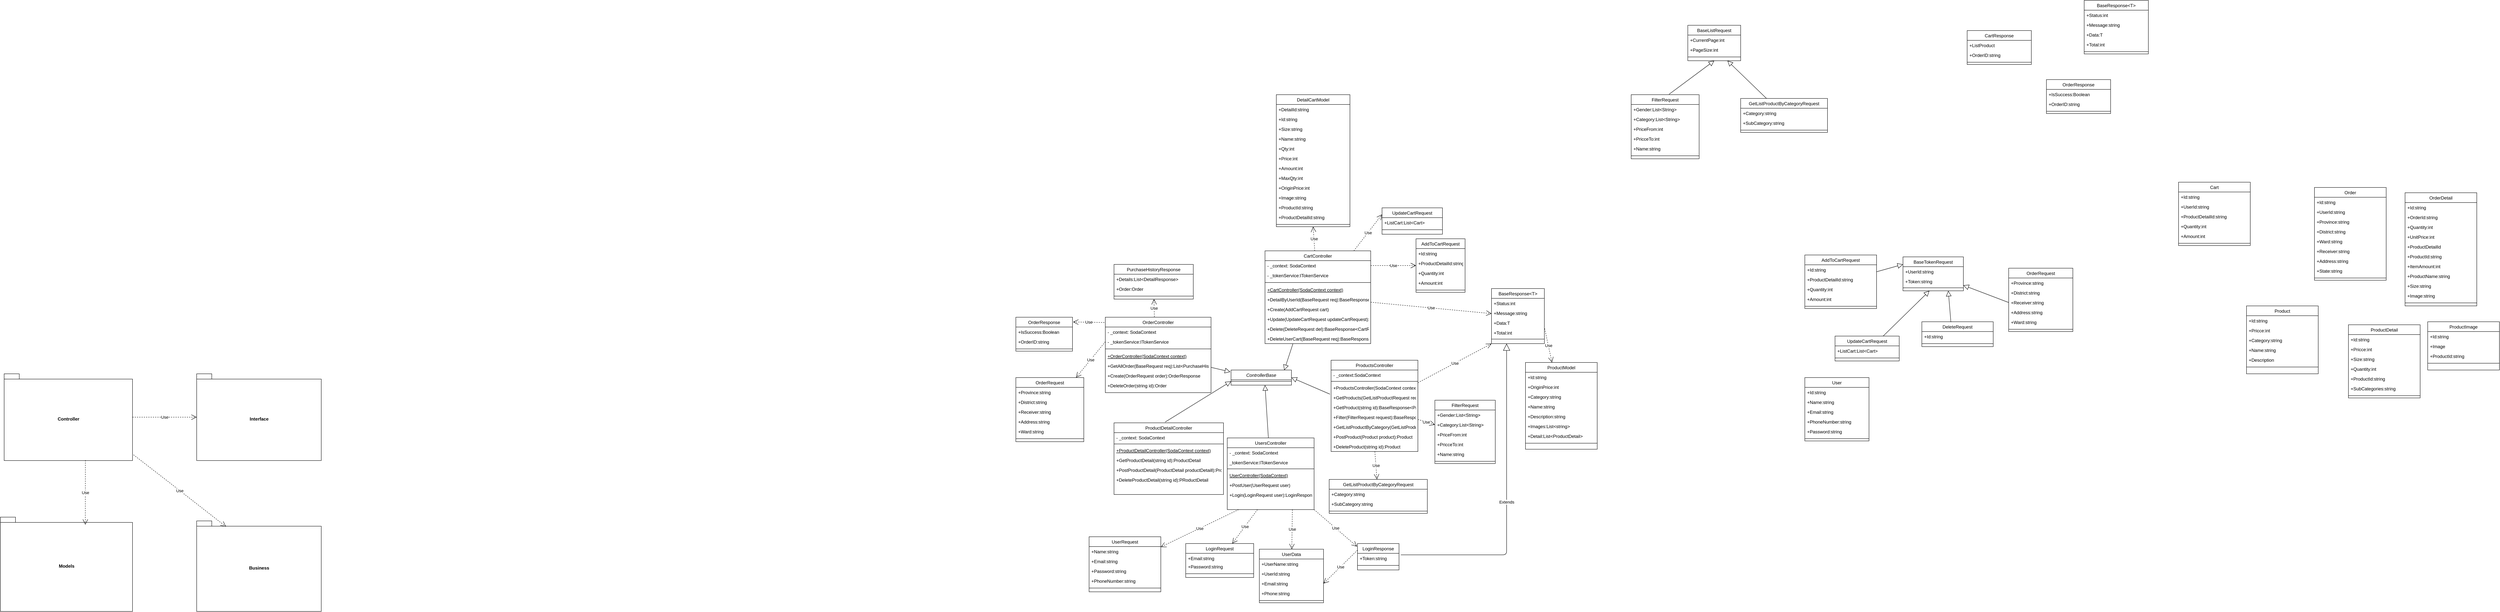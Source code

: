 <mxfile version="14.8.0" type="device"><diagram id="C5RBs43oDa-KdzZeNtuy" name="Page-1"><mxGraphModel dx="4730" dy="1926" grid="1" gridSize="10" guides="1" tooltips="1" connect="1" arrows="1" fold="1" page="1" pageScale="1" pageWidth="827" pageHeight="1169" math="0" shadow="0"><root><mxCell id="WIyWlLk6GJQsqaUBKTNV-0"/><mxCell id="WIyWlLk6GJQsqaUBKTNV-1" parent="WIyWlLk6GJQsqaUBKTNV-0"/><mxCell id="Y4w-yeo5PMlo2FfQv7vJ-12" value="ControllerBase" style="swimlane;fontStyle=2;align=center;verticalAlign=top;childLayout=stackLayout;horizontal=1;startSize=26;horizontalStack=0;resizeParent=1;resizeLast=0;collapsible=1;marginBottom=0;rounded=0;shadow=0;strokeWidth=1;" vertex="1" parent="WIyWlLk6GJQsqaUBKTNV-1"><mxGeometry x="600" y="110" width="160" height="40" as="geometry"><mxRectangle x="230" y="140" width="160" height="26" as="alternateBounds"/></mxGeometry></mxCell><mxCell id="Y4w-yeo5PMlo2FfQv7vJ-13" value="" style="line;html=1;strokeWidth=1;align=left;verticalAlign=middle;spacingTop=-1;spacingLeft=3;spacingRight=3;rotatable=0;labelPosition=right;points=[];portConstraint=eastwest;" vertex="1" parent="Y4w-yeo5PMlo2FfQv7vJ-12"><mxGeometry y="26" width="160" height="8" as="geometry"/></mxCell><mxCell id="Y4w-yeo5PMlo2FfQv7vJ-14" value="UsersController" style="swimlane;fontStyle=0;align=center;verticalAlign=top;childLayout=stackLayout;horizontal=1;startSize=26;horizontalStack=0;resizeParent=1;resizeLast=0;collapsible=1;marginBottom=0;rounded=0;shadow=0;strokeWidth=1;" vertex="1" parent="WIyWlLk6GJQsqaUBKTNV-1"><mxGeometry x="590" y="290" width="230" height="190" as="geometry"><mxRectangle x="130" y="380" width="160" height="26" as="alternateBounds"/></mxGeometry></mxCell><mxCell id="Y4w-yeo5PMlo2FfQv7vJ-15" value="- _context: SodaContext" style="text;align=left;verticalAlign=top;spacingLeft=4;spacingRight=4;overflow=hidden;rotatable=0;points=[[0,0.5],[1,0.5]];portConstraint=eastwest;" vertex="1" parent="Y4w-yeo5PMlo2FfQv7vJ-14"><mxGeometry y="26" width="230" height="26" as="geometry"/></mxCell><mxCell id="Y4w-yeo5PMlo2FfQv7vJ-16" value="_tokenService:ITokenService" style="text;align=left;verticalAlign=top;spacingLeft=4;spacingRight=4;overflow=hidden;rotatable=0;points=[[0,0.5],[1,0.5]];portConstraint=eastwest;rounded=0;shadow=0;html=0;" vertex="1" parent="Y4w-yeo5PMlo2FfQv7vJ-14"><mxGeometry y="52" width="230" height="26" as="geometry"/></mxCell><mxCell id="Y4w-yeo5PMlo2FfQv7vJ-17" value="" style="line;html=1;strokeWidth=1;align=left;verticalAlign=middle;spacingTop=-1;spacingLeft=3;spacingRight=3;rotatable=0;labelPosition=right;points=[];portConstraint=eastwest;" vertex="1" parent="Y4w-yeo5PMlo2FfQv7vJ-14"><mxGeometry y="78" width="230" height="8" as="geometry"/></mxCell><mxCell id="Y4w-yeo5PMlo2FfQv7vJ-18" value="UserController(SodaContext)" style="text;align=left;verticalAlign=top;spacingLeft=4;spacingRight=4;overflow=hidden;rotatable=0;points=[[0,0.5],[1,0.5]];portConstraint=eastwest;fontStyle=4" vertex="1" parent="Y4w-yeo5PMlo2FfQv7vJ-14"><mxGeometry y="86" width="230" height="26" as="geometry"/></mxCell><mxCell id="Y4w-yeo5PMlo2FfQv7vJ-19" value="+PostUser(UserRequest user)" style="text;align=left;verticalAlign=top;spacingLeft=4;spacingRight=4;overflow=hidden;rotatable=0;points=[[0,0.5],[1,0.5]];portConstraint=eastwest;" vertex="1" parent="Y4w-yeo5PMlo2FfQv7vJ-14"><mxGeometry y="112" width="230" height="26" as="geometry"/></mxCell><mxCell id="Y4w-yeo5PMlo2FfQv7vJ-20" value="+Login(LoginRequest user):LoginResponse" style="text;align=left;verticalAlign=top;spacingLeft=4;spacingRight=4;overflow=hidden;rotatable=0;points=[[0,0.5],[1,0.5]];portConstraint=eastwest;" vertex="1" parent="Y4w-yeo5PMlo2FfQv7vJ-14"><mxGeometry y="138" width="230" height="26" as="geometry"/></mxCell><mxCell id="Y4w-yeo5PMlo2FfQv7vJ-22" value="ProductsController" style="swimlane;fontStyle=0;align=center;verticalAlign=top;childLayout=stackLayout;horizontal=1;startSize=26;horizontalStack=0;resizeParent=1;resizeLast=0;collapsible=1;marginBottom=0;rounded=0;shadow=0;strokeWidth=1;" vertex="1" parent="WIyWlLk6GJQsqaUBKTNV-1"><mxGeometry x="865" y="84" width="230" height="242" as="geometry"><mxRectangle x="340" y="380" width="170" height="26" as="alternateBounds"/></mxGeometry></mxCell><mxCell id="Y4w-yeo5PMlo2FfQv7vJ-23" value="- _context:SodaContext" style="text;align=left;verticalAlign=top;spacingLeft=4;spacingRight=4;overflow=hidden;rotatable=0;points=[[0,0.5],[1,0.5]];portConstraint=eastwest;" vertex="1" parent="Y4w-yeo5PMlo2FfQv7vJ-22"><mxGeometry y="26" width="230" height="26" as="geometry"/></mxCell><mxCell id="Y4w-yeo5PMlo2FfQv7vJ-24" value="" style="line;html=1;strokeWidth=1;align=left;verticalAlign=middle;spacingTop=-1;spacingLeft=3;spacingRight=3;rotatable=0;labelPosition=right;points=[];portConstraint=eastwest;" vertex="1" parent="Y4w-yeo5PMlo2FfQv7vJ-22"><mxGeometry y="52" width="230" height="8" as="geometry"/></mxCell><mxCell id="Y4w-yeo5PMlo2FfQv7vJ-40" value="+ProductsController(SodaContext context)" style="text;align=left;verticalAlign=top;spacingLeft=4;spacingRight=4;overflow=hidden;rotatable=0;points=[[0,0.5],[1,0.5]];portConstraint=eastwest;" vertex="1" parent="Y4w-yeo5PMlo2FfQv7vJ-22"><mxGeometry y="60" width="230" height="26" as="geometry"/></mxCell><mxCell id="Y4w-yeo5PMlo2FfQv7vJ-41" value="+GetProducts(GetListProductRequest req):BaseResponse&lt;List&lt;ProductModel&gt;&gt;&#10;" style="text;align=left;verticalAlign=top;spacingLeft=4;spacingRight=4;overflow=hidden;rotatable=0;points=[[0,0.5],[1,0.5]];portConstraint=eastwest;" vertex="1" parent="Y4w-yeo5PMlo2FfQv7vJ-22"><mxGeometry y="86" width="230" height="26" as="geometry"/></mxCell><mxCell id="Y4w-yeo5PMlo2FfQv7vJ-42" value="+GetProduct(string id):BaseResponse&lt;ProductModel&gt;&gt;" style="text;align=left;verticalAlign=top;spacingLeft=4;spacingRight=4;overflow=hidden;rotatable=0;points=[[0,0.5],[1,0.5]];portConstraint=eastwest;" vertex="1" parent="Y4w-yeo5PMlo2FfQv7vJ-22"><mxGeometry y="112" width="230" height="26" as="geometry"/></mxCell><mxCell id="Y4w-yeo5PMlo2FfQv7vJ-43" value="+Filter(FilterRequest request):BaseResponse&lt;List&lt;ProductModel&gt;&gt;&#10;" style="text;align=left;verticalAlign=top;spacingLeft=4;spacingRight=4;overflow=hidden;rotatable=0;points=[[0,0.5],[1,0.5]];portConstraint=eastwest;" vertex="1" parent="Y4w-yeo5PMlo2FfQv7vJ-22"><mxGeometry y="138" width="230" height="26" as="geometry"/></mxCell><mxCell id="Y4w-yeo5PMlo2FfQv7vJ-44" value="+GetListProductByCategory(GetListProductByCategoryRequest req):BaseResponse&lt;List&lt;ProductModel&gt;&gt;&#10;" style="text;align=left;verticalAlign=top;spacingLeft=4;spacingRight=4;overflow=hidden;rotatable=0;points=[[0,0.5],[1,0.5]];portConstraint=eastwest;" vertex="1" parent="Y4w-yeo5PMlo2FfQv7vJ-22"><mxGeometry y="164" width="230" height="26" as="geometry"/></mxCell><mxCell id="Y4w-yeo5PMlo2FfQv7vJ-45" value="+PostProduct(Product product):Product&#10;" style="text;align=left;verticalAlign=top;spacingLeft=4;spacingRight=4;overflow=hidden;rotatable=0;points=[[0,0.5],[1,0.5]];portConstraint=eastwest;" vertex="1" parent="Y4w-yeo5PMlo2FfQv7vJ-22"><mxGeometry y="190" width="230" height="26" as="geometry"/></mxCell><mxCell id="Y4w-yeo5PMlo2FfQv7vJ-46" value="+DeleteProduct(string id):Product&#10;" style="text;align=left;verticalAlign=top;spacingLeft=4;spacingRight=4;overflow=hidden;rotatable=0;points=[[0,0.5],[1,0.5]];portConstraint=eastwest;" vertex="1" parent="Y4w-yeo5PMlo2FfQv7vJ-22"><mxGeometry y="216" width="230" height="26" as="geometry"/></mxCell><mxCell id="Y4w-yeo5PMlo2FfQv7vJ-26" value="BaseResponse&lt;T&gt;" style="swimlane;fontStyle=0;align=center;verticalAlign=top;childLayout=stackLayout;horizontal=1;startSize=26;horizontalStack=0;resizeParent=1;resizeLast=0;collapsible=1;marginBottom=0;rounded=0;shadow=0;strokeWidth=1;" vertex="1" parent="WIyWlLk6GJQsqaUBKTNV-1"><mxGeometry x="1290" y="-106" width="140" height="146" as="geometry"><mxRectangle x="550" y="140" width="160" height="26" as="alternateBounds"/></mxGeometry></mxCell><mxCell id="Y4w-yeo5PMlo2FfQv7vJ-28" value="+Status:int" style="text;align=left;verticalAlign=top;spacingLeft=4;spacingRight=4;overflow=hidden;rotatable=0;points=[[0,0.5],[1,0.5]];portConstraint=eastwest;rounded=0;shadow=0;html=0;" vertex="1" parent="Y4w-yeo5PMlo2FfQv7vJ-26"><mxGeometry y="26" width="140" height="26" as="geometry"/></mxCell><mxCell id="Y4w-yeo5PMlo2FfQv7vJ-29" value="+Message:string" style="text;align=left;verticalAlign=top;spacingLeft=4;spacingRight=4;overflow=hidden;rotatable=0;points=[[0,0.5],[1,0.5]];portConstraint=eastwest;rounded=0;shadow=0;html=0;" vertex="1" parent="Y4w-yeo5PMlo2FfQv7vJ-26"><mxGeometry y="52" width="140" height="26" as="geometry"/></mxCell><mxCell id="Y4w-yeo5PMlo2FfQv7vJ-30" value="+Data:T" style="text;align=left;verticalAlign=top;spacingLeft=4;spacingRight=4;overflow=hidden;rotatable=0;points=[[0,0.5],[1,0.5]];portConstraint=eastwest;rounded=0;shadow=0;html=0;" vertex="1" parent="Y4w-yeo5PMlo2FfQv7vJ-26"><mxGeometry y="78" width="140" height="26" as="geometry"/></mxCell><mxCell id="Y4w-yeo5PMlo2FfQv7vJ-31" value="+Total:int" style="text;align=left;verticalAlign=top;spacingLeft=4;spacingRight=4;overflow=hidden;rotatable=0;points=[[0,0.5],[1,0.5]];portConstraint=eastwest;rounded=0;shadow=0;html=0;" vertex="1" parent="Y4w-yeo5PMlo2FfQv7vJ-26"><mxGeometry y="104" width="140" height="26" as="geometry"/></mxCell><mxCell id="Y4w-yeo5PMlo2FfQv7vJ-32" value="" style="line;html=1;strokeWidth=1;align=left;verticalAlign=middle;spacingTop=-1;spacingLeft=3;spacingRight=3;rotatable=0;labelPosition=right;points=[];portConstraint=eastwest;" vertex="1" parent="Y4w-yeo5PMlo2FfQv7vJ-26"><mxGeometry y="130" width="140" height="8" as="geometry"/></mxCell><mxCell id="Y4w-yeo5PMlo2FfQv7vJ-48" value="ProductDetailController" style="swimlane;fontStyle=0;align=center;verticalAlign=top;childLayout=stackLayout;horizontal=1;startSize=26;horizontalStack=0;resizeParent=1;resizeLast=0;collapsible=1;marginBottom=0;rounded=0;shadow=0;strokeWidth=1;" vertex="1" parent="WIyWlLk6GJQsqaUBKTNV-1"><mxGeometry x="290" y="250" width="290" height="190" as="geometry"><mxRectangle x="130" y="380" width="160" height="26" as="alternateBounds"/></mxGeometry></mxCell><mxCell id="Y4w-yeo5PMlo2FfQv7vJ-49" value="- _context: SodaContext" style="text;align=left;verticalAlign=top;spacingLeft=4;spacingRight=4;overflow=hidden;rotatable=0;points=[[0,0.5],[1,0.5]];portConstraint=eastwest;" vertex="1" parent="Y4w-yeo5PMlo2FfQv7vJ-48"><mxGeometry y="26" width="290" height="26" as="geometry"/></mxCell><mxCell id="Y4w-yeo5PMlo2FfQv7vJ-51" value="" style="line;html=1;strokeWidth=1;align=left;verticalAlign=middle;spacingTop=-1;spacingLeft=3;spacingRight=3;rotatable=0;labelPosition=right;points=[];portConstraint=eastwest;" vertex="1" parent="Y4w-yeo5PMlo2FfQv7vJ-48"><mxGeometry y="52" width="290" height="8" as="geometry"/></mxCell><mxCell id="Y4w-yeo5PMlo2FfQv7vJ-52" value="+ProductDetailController(SodaContext context)&#10;" style="text;align=left;verticalAlign=top;spacingLeft=4;spacingRight=4;overflow=hidden;rotatable=0;points=[[0,0.5],[1,0.5]];portConstraint=eastwest;fontStyle=4" vertex="1" parent="Y4w-yeo5PMlo2FfQv7vJ-48"><mxGeometry y="60" width="290" height="26" as="geometry"/></mxCell><mxCell id="Y4w-yeo5PMlo2FfQv7vJ-53" value="+GetProductDetail(string id):ProductDetail" style="text;align=left;verticalAlign=top;spacingLeft=4;spacingRight=4;overflow=hidden;rotatable=0;points=[[0,0.5],[1,0.5]];portConstraint=eastwest;" vertex="1" parent="Y4w-yeo5PMlo2FfQv7vJ-48"><mxGeometry y="86" width="290" height="26" as="geometry"/></mxCell><mxCell id="Y4w-yeo5PMlo2FfQv7vJ-54" value="+PostProductDetail(ProductDetail productDetaill):ProductDetail&#10;" style="text;align=left;verticalAlign=top;spacingLeft=4;spacingRight=4;overflow=hidden;rotatable=0;points=[[0,0.5],[1,0.5]];portConstraint=eastwest;" vertex="1" parent="Y4w-yeo5PMlo2FfQv7vJ-48"><mxGeometry y="112" width="290" height="26" as="geometry"/></mxCell><mxCell id="Y4w-yeo5PMlo2FfQv7vJ-55" value="+DeleteProductDetail(string id):PRoductDetail&#10;" style="text;align=left;verticalAlign=top;spacingLeft=4;spacingRight=4;overflow=hidden;rotatable=0;points=[[0,0.5],[1,0.5]];portConstraint=eastwest;" vertex="1" parent="Y4w-yeo5PMlo2FfQv7vJ-48"><mxGeometry y="138" width="290" height="26" as="geometry"/></mxCell><mxCell id="Y4w-yeo5PMlo2FfQv7vJ-59" value="" style="endArrow=block;endFill=0;endSize=12;html=1;exitX=0.467;exitY=-0.011;exitDx=0;exitDy=0;exitPerimeter=0;entryX=0;entryY=0.75;entryDx=0;entryDy=0;" edge="1" parent="WIyWlLk6GJQsqaUBKTNV-1" source="Y4w-yeo5PMlo2FfQv7vJ-48" target="Y4w-yeo5PMlo2FfQv7vJ-12"><mxGeometry width="160" relative="1" as="geometry"><mxPoint x="580" y="290" as="sourcePoint"/><mxPoint x="740" y="290" as="targetPoint"/></mxGeometry></mxCell><mxCell id="Y4w-yeo5PMlo2FfQv7vJ-62" value="" style="endArrow=block;endFill=0;endSize=12;html=1;" edge="1" parent="WIyWlLk6GJQsqaUBKTNV-1" source="Y4w-yeo5PMlo2FfQv7vJ-14"><mxGeometry width="160" relative="1" as="geometry"><mxPoint x="295.43" y="357.91" as="sourcePoint"/><mxPoint x="690" y="150" as="targetPoint"/></mxGeometry></mxCell><mxCell id="Y4w-yeo5PMlo2FfQv7vJ-63" value="" style="endArrow=block;endFill=0;endSize=12;html=1;exitX=-0.013;exitY=1.154;exitDx=0;exitDy=0;exitPerimeter=0;entryX=1;entryY=0.5;entryDx=0;entryDy=0;" edge="1" parent="WIyWlLk6GJQsqaUBKTNV-1" source="Y4w-yeo5PMlo2FfQv7vJ-40" target="Y4w-yeo5PMlo2FfQv7vJ-12"><mxGeometry width="160" relative="1" as="geometry"><mxPoint x="960" y="180" as="sourcePoint"/><mxPoint x="760" y="170" as="targetPoint"/></mxGeometry></mxCell><mxCell id="Y4w-yeo5PMlo2FfQv7vJ-64" value="OrderController" style="swimlane;fontStyle=0;align=center;verticalAlign=top;childLayout=stackLayout;horizontal=1;startSize=26;horizontalStack=0;resizeParent=1;resizeLast=0;collapsible=1;marginBottom=0;rounded=0;shadow=0;strokeWidth=1;" vertex="1" parent="WIyWlLk6GJQsqaUBKTNV-1"><mxGeometry x="267" y="-30" width="280" height="200" as="geometry"><mxRectangle x="130" y="380" width="160" height="26" as="alternateBounds"/></mxGeometry></mxCell><mxCell id="Y4w-yeo5PMlo2FfQv7vJ-65" value="- _context: SodaContext" style="text;align=left;verticalAlign=top;spacingLeft=4;spacingRight=4;overflow=hidden;rotatable=0;points=[[0,0.5],[1,0.5]];portConstraint=eastwest;" vertex="1" parent="Y4w-yeo5PMlo2FfQv7vJ-64"><mxGeometry y="26" width="280" height="26" as="geometry"/></mxCell><mxCell id="Y4w-yeo5PMlo2FfQv7vJ-71" value="- _tokenService:ITokenService" style="text;align=left;verticalAlign=top;spacingLeft=4;spacingRight=4;overflow=hidden;rotatable=0;points=[[0,0.5],[1,0.5]];portConstraint=eastwest;" vertex="1" parent="Y4w-yeo5PMlo2FfQv7vJ-64"><mxGeometry y="52" width="280" height="26" as="geometry"/></mxCell><mxCell id="Y4w-yeo5PMlo2FfQv7vJ-66" value="" style="line;html=1;strokeWidth=1;align=left;verticalAlign=middle;spacingTop=-1;spacingLeft=3;spacingRight=3;rotatable=0;labelPosition=right;points=[];portConstraint=eastwest;" vertex="1" parent="Y4w-yeo5PMlo2FfQv7vJ-64"><mxGeometry y="78" width="280" height="12" as="geometry"/></mxCell><mxCell id="Y4w-yeo5PMlo2FfQv7vJ-67" value="+OrderController(SodaContext context)&#10;" style="text;align=left;verticalAlign=top;spacingLeft=4;spacingRight=4;overflow=hidden;rotatable=0;points=[[0,0.5],[1,0.5]];portConstraint=eastwest;fontStyle=4" vertex="1" parent="Y4w-yeo5PMlo2FfQv7vJ-64"><mxGeometry y="90" width="280" height="26" as="geometry"/></mxCell><mxCell id="Y4w-yeo5PMlo2FfQv7vJ-68" value="+GetAllOrder(BaseRequest req):List&lt;PurchaseHistoryResponse&gt;" style="text;align=left;verticalAlign=top;spacingLeft=4;spacingRight=4;overflow=hidden;rotatable=0;points=[[0,0.5],[1,0.5]];portConstraint=eastwest;" vertex="1" parent="Y4w-yeo5PMlo2FfQv7vJ-64"><mxGeometry y="116" width="280" height="26" as="geometry"/></mxCell><mxCell id="Y4w-yeo5PMlo2FfQv7vJ-69" value="+Create(OrderRequest order):OrderResponse" style="text;align=left;verticalAlign=top;spacingLeft=4;spacingRight=4;overflow=hidden;rotatable=0;points=[[0,0.5],[1,0.5]];portConstraint=eastwest;" vertex="1" parent="Y4w-yeo5PMlo2FfQv7vJ-64"><mxGeometry y="142" width="280" height="26" as="geometry"/></mxCell><mxCell id="Y4w-yeo5PMlo2FfQv7vJ-70" value="+DeleteOrder(string id):Order" style="text;align=left;verticalAlign=top;spacingLeft=4;spacingRight=4;overflow=hidden;rotatable=0;points=[[0,0.5],[1,0.5]];portConstraint=eastwest;" vertex="1" parent="Y4w-yeo5PMlo2FfQv7vJ-64"><mxGeometry y="168" width="280" height="26" as="geometry"/></mxCell><mxCell id="Y4w-yeo5PMlo2FfQv7vJ-72" value="" style="endArrow=block;endFill=0;endSize=12;html=1;entryX=-0.012;entryY=0.122;entryDx=0;entryDy=0;entryPerimeter=0;" edge="1" parent="WIyWlLk6GJQsqaUBKTNV-1" source="Y4w-yeo5PMlo2FfQv7vJ-64" target="Y4w-yeo5PMlo2FfQv7vJ-12"><mxGeometry width="160" relative="1" as="geometry"><mxPoint x="295.43" y="357.91" as="sourcePoint"/><mxPoint x="610" y="172.5" as="targetPoint"/></mxGeometry></mxCell><mxCell id="Y4w-yeo5PMlo2FfQv7vJ-83" value="CartController" style="swimlane;fontStyle=0;align=center;verticalAlign=top;childLayout=stackLayout;horizontal=1;startSize=26;horizontalStack=0;resizeParent=1;resizeLast=0;collapsible=1;marginBottom=0;rounded=0;shadow=0;strokeWidth=1;" vertex="1" parent="WIyWlLk6GJQsqaUBKTNV-1"><mxGeometry x="690" y="-206" width="280" height="246" as="geometry"><mxRectangle x="130" y="380" width="160" height="26" as="alternateBounds"/></mxGeometry></mxCell><mxCell id="Y4w-yeo5PMlo2FfQv7vJ-84" value="- _context: SodaContext" style="text;align=left;verticalAlign=top;spacingLeft=4;spacingRight=4;overflow=hidden;rotatable=0;points=[[0,0.5],[1,0.5]];portConstraint=eastwest;" vertex="1" parent="Y4w-yeo5PMlo2FfQv7vJ-83"><mxGeometry y="26" width="280" height="26" as="geometry"/></mxCell><mxCell id="Y4w-yeo5PMlo2FfQv7vJ-85" value="- _tokenService:ITokenService" style="text;align=left;verticalAlign=top;spacingLeft=4;spacingRight=4;overflow=hidden;rotatable=0;points=[[0,0.5],[1,0.5]];portConstraint=eastwest;" vertex="1" parent="Y4w-yeo5PMlo2FfQv7vJ-83"><mxGeometry y="52" width="280" height="26" as="geometry"/></mxCell><mxCell id="Y4w-yeo5PMlo2FfQv7vJ-86" value="" style="line;html=1;strokeWidth=1;align=left;verticalAlign=middle;spacingTop=-1;spacingLeft=3;spacingRight=3;rotatable=0;labelPosition=right;points=[];portConstraint=eastwest;" vertex="1" parent="Y4w-yeo5PMlo2FfQv7vJ-83"><mxGeometry y="78" width="280" height="12" as="geometry"/></mxCell><mxCell id="Y4w-yeo5PMlo2FfQv7vJ-87" value="+CartController(SodaContext context)&#10;" style="text;align=left;verticalAlign=top;spacingLeft=4;spacingRight=4;overflow=hidden;rotatable=0;points=[[0,0.5],[1,0.5]];portConstraint=eastwest;fontStyle=4" vertex="1" parent="Y4w-yeo5PMlo2FfQv7vJ-83"><mxGeometry y="90" width="280" height="26" as="geometry"/></mxCell><mxCell id="Y4w-yeo5PMlo2FfQv7vJ-88" value="+DetailByUserId(BaseRequest req):BaseResponse&lt;CartResponse&gt;" style="text;align=left;verticalAlign=top;spacingLeft=4;spacingRight=4;overflow=hidden;rotatable=0;points=[[0,0.5],[1,0.5]];portConstraint=eastwest;" vertex="1" parent="Y4w-yeo5PMlo2FfQv7vJ-83"><mxGeometry y="116" width="280" height="26" as="geometry"/></mxCell><mxCell id="Y4w-yeo5PMlo2FfQv7vJ-89" value="+Create(AddCartRequest cart)" style="text;align=left;verticalAlign=top;spacingLeft=4;spacingRight=4;overflow=hidden;rotatable=0;points=[[0,0.5],[1,0.5]];portConstraint=eastwest;" vertex="1" parent="Y4w-yeo5PMlo2FfQv7vJ-83"><mxGeometry y="142" width="280" height="26" as="geometry"/></mxCell><mxCell id="Y4w-yeo5PMlo2FfQv7vJ-90" value="+Update(UpdateCartRequest updateCartRequest):BaseResponse&lt;CartResponse&gt;&#10;" style="text;align=left;verticalAlign=top;spacingLeft=4;spacingRight=4;overflow=hidden;rotatable=0;points=[[0,0.5],[1,0.5]];portConstraint=eastwest;" vertex="1" parent="Y4w-yeo5PMlo2FfQv7vJ-83"><mxGeometry y="168" width="280" height="26" as="geometry"/></mxCell><mxCell id="Y4w-yeo5PMlo2FfQv7vJ-91" value="+Delete(DeleteRequest del):BaseResponse&lt;CartResponse&gt;" style="text;align=left;verticalAlign=top;spacingLeft=4;spacingRight=4;overflow=hidden;rotatable=0;points=[[0,0.5],[1,0.5]];portConstraint=eastwest;" vertex="1" parent="Y4w-yeo5PMlo2FfQv7vJ-83"><mxGeometry y="194" width="280" height="26" as="geometry"/></mxCell><mxCell id="Y4w-yeo5PMlo2FfQv7vJ-92" value="+DeleteUserCart(BaseRequest req):BaseResponse&lt;Boolean&gt;&#10;" style="text;align=left;verticalAlign=top;spacingLeft=4;spacingRight=4;overflow=hidden;rotatable=0;points=[[0,0.5],[1,0.5]];portConstraint=eastwest;" vertex="1" parent="Y4w-yeo5PMlo2FfQv7vJ-83"><mxGeometry y="220" width="280" height="26" as="geometry"/></mxCell><mxCell id="Y4w-yeo5PMlo2FfQv7vJ-93" value="" style="endArrow=block;endFill=0;endSize=12;html=1;entryX=0.881;entryY=0.013;entryDx=0;entryDy=0;entryPerimeter=0;exitX=0.264;exitY=1.016;exitDx=0;exitDy=0;exitPerimeter=0;" edge="1" parent="WIyWlLk6GJQsqaUBKTNV-1" source="Y4w-yeo5PMlo2FfQv7vJ-92" target="Y4w-yeo5PMlo2FfQv7vJ-12"><mxGeometry width="160" relative="1" as="geometry"><mxPoint x="460" y="113.87" as="sourcePoint"/><mxPoint x="608.08" y="128.54" as="targetPoint"/></mxGeometry></mxCell><mxCell id="Y4w-yeo5PMlo2FfQv7vJ-98" value="Use" style="endArrow=open;endSize=12;dashed=1;html=1;" edge="1" parent="WIyWlLk6GJQsqaUBKTNV-1" source="Y4w-yeo5PMlo2FfQv7vJ-83" target="Y4w-yeo5PMlo2FfQv7vJ-26"><mxGeometry width="160" relative="1" as="geometry"><mxPoint x="1010" y="80" as="sourcePoint"/><mxPoint x="1170" y="80" as="targetPoint"/></mxGeometry></mxCell><mxCell id="Y4w-yeo5PMlo2FfQv7vJ-99" value="Use" style="endArrow=open;endSize=12;dashed=1;html=1;entryX=0;entryY=1;entryDx=0;entryDy=0;" edge="1" parent="WIyWlLk6GJQsqaUBKTNV-1" source="Y4w-yeo5PMlo2FfQv7vJ-22" target="Y4w-yeo5PMlo2FfQv7vJ-26"><mxGeometry width="160" relative="1" as="geometry"><mxPoint x="1070" y="-91.276" as="sourcePoint"/><mxPoint x="1430" y="-35.414" as="targetPoint"/></mxGeometry></mxCell><mxCell id="Y4w-yeo5PMlo2FfQv7vJ-100" value="BaseTokenRequest" style="swimlane;fontStyle=0;align=center;verticalAlign=top;childLayout=stackLayout;horizontal=1;startSize=26;horizontalStack=0;resizeParent=1;resizeLast=0;collapsible=1;marginBottom=0;rounded=0;shadow=0;strokeWidth=1;" vertex="1" parent="WIyWlLk6GJQsqaUBKTNV-1"><mxGeometry x="2380" y="-190" width="160" height="90" as="geometry"><mxRectangle x="550" y="140" width="160" height="26" as="alternateBounds"/></mxGeometry></mxCell><mxCell id="Y4w-yeo5PMlo2FfQv7vJ-101" value="+UserId:string" style="text;align=left;verticalAlign=top;spacingLeft=4;spacingRight=4;overflow=hidden;rotatable=0;points=[[0,0.5],[1,0.5]];portConstraint=eastwest;rounded=0;shadow=0;html=0;" vertex="1" parent="Y4w-yeo5PMlo2FfQv7vJ-100"><mxGeometry y="26" width="160" height="26" as="geometry"/></mxCell><mxCell id="Y4w-yeo5PMlo2FfQv7vJ-102" value="+Token:string" style="text;align=left;verticalAlign=top;spacingLeft=4;spacingRight=4;overflow=hidden;rotatable=0;points=[[0,0.5],[1,0.5]];portConstraint=eastwest;rounded=0;shadow=0;html=0;" vertex="1" parent="Y4w-yeo5PMlo2FfQv7vJ-100"><mxGeometry y="52" width="160" height="26" as="geometry"/></mxCell><mxCell id="Y4w-yeo5PMlo2FfQv7vJ-105" value="" style="line;html=1;strokeWidth=1;align=left;verticalAlign=middle;spacingTop=-1;spacingLeft=3;spacingRight=3;rotatable=0;labelPosition=right;points=[];portConstraint=eastwest;" vertex="1" parent="Y4w-yeo5PMlo2FfQv7vJ-100"><mxGeometry y="78" width="160" height="8" as="geometry"/></mxCell><mxCell id="Y4w-yeo5PMlo2FfQv7vJ-106" value="AddToCartRequest" style="swimlane;fontStyle=0;align=center;verticalAlign=top;childLayout=stackLayout;horizontal=1;startSize=26;horizontalStack=0;resizeParent=1;resizeLast=0;collapsible=1;marginBottom=0;rounded=0;shadow=0;strokeWidth=1;" vertex="1" parent="WIyWlLk6GJQsqaUBKTNV-1"><mxGeometry x="2120" y="-195" width="190" height="142" as="geometry"><mxRectangle x="130" y="380" width="160" height="26" as="alternateBounds"/></mxGeometry></mxCell><mxCell id="Y4w-yeo5PMlo2FfQv7vJ-107" value="+Id:string" style="text;align=left;verticalAlign=top;spacingLeft=4;spacingRight=4;overflow=hidden;rotatable=0;points=[[0,0.5],[1,0.5]];portConstraint=eastwest;" vertex="1" parent="Y4w-yeo5PMlo2FfQv7vJ-106"><mxGeometry y="26" width="190" height="26" as="geometry"/></mxCell><mxCell id="Y4w-yeo5PMlo2FfQv7vJ-108" value="+ProductDetailId:string" style="text;align=left;verticalAlign=top;spacingLeft=4;spacingRight=4;overflow=hidden;rotatable=0;points=[[0,0.5],[1,0.5]];portConstraint=eastwest;" vertex="1" parent="Y4w-yeo5PMlo2FfQv7vJ-106"><mxGeometry y="52" width="190" height="26" as="geometry"/></mxCell><mxCell id="Y4w-yeo5PMlo2FfQv7vJ-116" value="+Quantity:int" style="text;align=left;verticalAlign=top;spacingLeft=4;spacingRight=4;overflow=hidden;rotatable=0;points=[[0,0.5],[1,0.5]];portConstraint=eastwest;" vertex="1" parent="Y4w-yeo5PMlo2FfQv7vJ-106"><mxGeometry y="78" width="190" height="26" as="geometry"/></mxCell><mxCell id="Y4w-yeo5PMlo2FfQv7vJ-117" value="+Amount:int" style="text;align=left;verticalAlign=top;spacingLeft=4;spacingRight=4;overflow=hidden;rotatable=0;points=[[0,0.5],[1,0.5]];portConstraint=eastwest;" vertex="1" parent="Y4w-yeo5PMlo2FfQv7vJ-106"><mxGeometry y="104" width="190" height="26" as="geometry"/></mxCell><mxCell id="Y4w-yeo5PMlo2FfQv7vJ-109" value="" style="line;html=1;strokeWidth=1;align=left;verticalAlign=middle;spacingTop=-1;spacingLeft=3;spacingRight=3;rotatable=0;labelPosition=right;points=[];portConstraint=eastwest;" vertex="1" parent="Y4w-yeo5PMlo2FfQv7vJ-106"><mxGeometry y="130" width="190" height="12" as="geometry"/></mxCell><mxCell id="Y4w-yeo5PMlo2FfQv7vJ-118" value="" style="endArrow=block;endFill=0;endSize=12;html=1;entryX=0;entryY=0.222;entryDx=0;entryDy=0;entryPerimeter=0;" edge="1" parent="WIyWlLk6GJQsqaUBKTNV-1" source="Y4w-yeo5PMlo2FfQv7vJ-106" target="Y4w-yeo5PMlo2FfQv7vJ-100"><mxGeometry width="160" relative="1" as="geometry"><mxPoint x="963.49" y="360" as="sourcePoint"/><mxPoint x="770" y="180" as="targetPoint"/></mxGeometry></mxCell><mxCell id="Y4w-yeo5PMlo2FfQv7vJ-119" value="DeleteRequest" style="swimlane;fontStyle=0;align=center;verticalAlign=top;childLayout=stackLayout;horizontal=1;startSize=26;horizontalStack=0;resizeParent=1;resizeLast=0;collapsible=1;marginBottom=0;rounded=0;shadow=0;strokeWidth=1;" vertex="1" parent="WIyWlLk6GJQsqaUBKTNV-1"><mxGeometry x="2430" y="-18" width="189" height="66" as="geometry"><mxRectangle x="130" y="380" width="160" height="26" as="alternateBounds"/></mxGeometry></mxCell><mxCell id="Y4w-yeo5PMlo2FfQv7vJ-120" value="+Id:string" style="text;align=left;verticalAlign=top;spacingLeft=4;spacingRight=4;overflow=hidden;rotatable=0;points=[[0,0.5],[1,0.5]];portConstraint=eastwest;" vertex="1" parent="Y4w-yeo5PMlo2FfQv7vJ-119"><mxGeometry y="26" width="189" height="26" as="geometry"/></mxCell><mxCell id="Y4w-yeo5PMlo2FfQv7vJ-124" value="" style="line;html=1;strokeWidth=1;align=left;verticalAlign=middle;spacingTop=-1;spacingLeft=3;spacingRight=3;rotatable=0;labelPosition=right;points=[];portConstraint=eastwest;" vertex="1" parent="Y4w-yeo5PMlo2FfQv7vJ-119"><mxGeometry y="52" width="189" height="12" as="geometry"/></mxCell><mxCell id="Y4w-yeo5PMlo2FfQv7vJ-125" value="" style="endArrow=block;endFill=0;endSize=12;html=1;entryX=0.75;entryY=1;entryDx=0;entryDy=0;exitX=0.407;exitY=0.014;exitDx=0;exitDy=0;exitPerimeter=0;" edge="1" parent="WIyWlLk6GJQsqaUBKTNV-1" source="Y4w-yeo5PMlo2FfQv7vJ-119" target="Y4w-yeo5PMlo2FfQv7vJ-100"><mxGeometry width="160" relative="1" as="geometry"><mxPoint x="1920.079" y="90" as="sourcePoint"/><mxPoint x="2040" y="-80.02" as="targetPoint"/></mxGeometry></mxCell><mxCell id="Y4w-yeo5PMlo2FfQv7vJ-126" value="FilterRequest" style="swimlane;fontStyle=0;align=center;verticalAlign=top;childLayout=stackLayout;horizontal=1;startSize=26;horizontalStack=0;resizeParent=1;resizeLast=0;collapsible=1;marginBottom=0;rounded=0;shadow=0;strokeWidth=1;" vertex="1" parent="WIyWlLk6GJQsqaUBKTNV-1"><mxGeometry x="1660" y="-620" width="180" height="170" as="geometry"><mxRectangle x="130" y="380" width="160" height="26" as="alternateBounds"/></mxGeometry></mxCell><mxCell id="Y4w-yeo5PMlo2FfQv7vJ-129" value="+Gender:List&lt;String&gt;" style="text;align=left;verticalAlign=top;spacingLeft=4;spacingRight=4;overflow=hidden;rotatable=0;points=[[0,0.5],[1,0.5]];portConstraint=eastwest;" vertex="1" parent="Y4w-yeo5PMlo2FfQv7vJ-126"><mxGeometry y="26" width="180" height="26" as="geometry"/></mxCell><mxCell id="Y4w-yeo5PMlo2FfQv7vJ-130" value="+Category:List&lt;String&gt;" style="text;align=left;verticalAlign=top;spacingLeft=4;spacingRight=4;overflow=hidden;rotatable=0;points=[[0,0.5],[1,0.5]];portConstraint=eastwest;" vertex="1" parent="Y4w-yeo5PMlo2FfQv7vJ-126"><mxGeometry y="52" width="180" height="26" as="geometry"/></mxCell><mxCell id="Y4w-yeo5PMlo2FfQv7vJ-132" value="+PriceFrom:int" style="text;align=left;verticalAlign=top;spacingLeft=4;spacingRight=4;overflow=hidden;rotatable=0;points=[[0,0.5],[1,0.5]];portConstraint=eastwest;" vertex="1" parent="Y4w-yeo5PMlo2FfQv7vJ-126"><mxGeometry y="78" width="180" height="26" as="geometry"/></mxCell><mxCell id="Y4w-yeo5PMlo2FfQv7vJ-133" value="+PricceTo:int" style="text;align=left;verticalAlign=top;spacingLeft=4;spacingRight=4;overflow=hidden;rotatable=0;points=[[0,0.5],[1,0.5]];portConstraint=eastwest;" vertex="1" parent="Y4w-yeo5PMlo2FfQv7vJ-126"><mxGeometry y="104" width="180" height="26" as="geometry"/></mxCell><mxCell id="Y4w-yeo5PMlo2FfQv7vJ-134" value="+Name:string" style="text;align=left;verticalAlign=top;spacingLeft=4;spacingRight=4;overflow=hidden;rotatable=0;points=[[0,0.5],[1,0.5]];portConstraint=eastwest;" vertex="1" parent="Y4w-yeo5PMlo2FfQv7vJ-126"><mxGeometry y="130" width="180" height="26" as="geometry"/></mxCell><mxCell id="Y4w-yeo5PMlo2FfQv7vJ-131" value="" style="line;html=1;strokeWidth=1;align=left;verticalAlign=middle;spacingTop=-1;spacingLeft=3;spacingRight=3;rotatable=0;labelPosition=right;points=[];portConstraint=eastwest;" vertex="1" parent="Y4w-yeo5PMlo2FfQv7vJ-126"><mxGeometry y="156" width="180" height="12" as="geometry"/></mxCell><mxCell id="Y4w-yeo5PMlo2FfQv7vJ-135" value="GetListProductByCategoryRequest" style="swimlane;fontStyle=0;align=center;verticalAlign=top;childLayout=stackLayout;horizontal=1;startSize=26;horizontalStack=0;resizeParent=1;resizeLast=0;collapsible=1;marginBottom=0;rounded=0;shadow=0;strokeWidth=1;" vertex="1" parent="WIyWlLk6GJQsqaUBKTNV-1"><mxGeometry x="1950" y="-610" width="230" height="90" as="geometry"><mxRectangle x="130" y="380" width="160" height="26" as="alternateBounds"/></mxGeometry></mxCell><mxCell id="Y4w-yeo5PMlo2FfQv7vJ-138" value="+Category:string" style="text;align=left;verticalAlign=top;spacingLeft=4;spacingRight=4;overflow=hidden;rotatable=0;points=[[0,0.5],[1,0.5]];portConstraint=eastwest;" vertex="1" parent="Y4w-yeo5PMlo2FfQv7vJ-135"><mxGeometry y="26" width="230" height="26" as="geometry"/></mxCell><mxCell id="Y4w-yeo5PMlo2FfQv7vJ-139" value="+SubCategory:string" style="text;align=left;verticalAlign=top;spacingLeft=4;spacingRight=4;overflow=hidden;rotatable=0;points=[[0,0.5],[1,0.5]];portConstraint=eastwest;" vertex="1" parent="Y4w-yeo5PMlo2FfQv7vJ-135"><mxGeometry y="52" width="230" height="26" as="geometry"/></mxCell><mxCell id="Y4w-yeo5PMlo2FfQv7vJ-143" value="" style="line;html=1;strokeWidth=1;align=left;verticalAlign=middle;spacingTop=-1;spacingLeft=3;spacingRight=3;rotatable=0;labelPosition=right;points=[];portConstraint=eastwest;" vertex="1" parent="Y4w-yeo5PMlo2FfQv7vJ-135"><mxGeometry y="78" width="230" height="12" as="geometry"/></mxCell><mxCell id="Y4w-yeo5PMlo2FfQv7vJ-144" value="BaseListRequest" style="swimlane;fontStyle=0;align=center;verticalAlign=top;childLayout=stackLayout;horizontal=1;startSize=26;horizontalStack=0;resizeParent=1;resizeLast=0;collapsible=1;marginBottom=0;rounded=0;shadow=0;strokeWidth=1;" vertex="1" parent="WIyWlLk6GJQsqaUBKTNV-1"><mxGeometry x="1810" y="-804" width="140" height="94" as="geometry"><mxRectangle x="130" y="380" width="160" height="26" as="alternateBounds"/></mxGeometry></mxCell><mxCell id="Y4w-yeo5PMlo2FfQv7vJ-145" value="+CurrentPage:int" style="text;align=left;verticalAlign=top;spacingLeft=4;spacingRight=4;overflow=hidden;rotatable=0;points=[[0,0.5],[1,0.5]];portConstraint=eastwest;" vertex="1" parent="Y4w-yeo5PMlo2FfQv7vJ-144"><mxGeometry y="26" width="140" height="26" as="geometry"/></mxCell><mxCell id="Y4w-yeo5PMlo2FfQv7vJ-146" value="+PageSize:int" style="text;align=left;verticalAlign=top;spacingLeft=4;spacingRight=4;overflow=hidden;rotatable=0;points=[[0,0.5],[1,0.5]];portConstraint=eastwest;" vertex="1" parent="Y4w-yeo5PMlo2FfQv7vJ-144"><mxGeometry y="52" width="140" height="26" as="geometry"/></mxCell><mxCell id="Y4w-yeo5PMlo2FfQv7vJ-152" value="" style="line;html=1;strokeWidth=1;align=left;verticalAlign=middle;spacingTop=-1;spacingLeft=3;spacingRight=3;rotatable=0;labelPosition=right;points=[];portConstraint=eastwest;" vertex="1" parent="Y4w-yeo5PMlo2FfQv7vJ-144"><mxGeometry y="78" width="140" height="12" as="geometry"/></mxCell><mxCell id="Y4w-yeo5PMlo2FfQv7vJ-153" value="" style="endArrow=block;endFill=0;endSize=12;html=1;entryX=0.5;entryY=1;entryDx=0;entryDy=0;exitX=0.557;exitY=-0.006;exitDx=0;exitDy=0;exitPerimeter=0;" edge="1" parent="WIyWlLk6GJQsqaUBKTNV-1" source="Y4w-yeo5PMlo2FfQv7vJ-126" target="Y4w-yeo5PMlo2FfQv7vJ-144"><mxGeometry width="160" relative="1" as="geometry"><mxPoint x="1920.079" y="90" as="sourcePoint"/><mxPoint x="2040" y="-80.02" as="targetPoint"/></mxGeometry></mxCell><mxCell id="Y4w-yeo5PMlo2FfQv7vJ-154" value="" style="endArrow=block;endFill=0;endSize=12;html=1;entryX=0.75;entryY=1;entryDx=0;entryDy=0;" edge="1" parent="WIyWlLk6GJQsqaUBKTNV-1" source="Y4w-yeo5PMlo2FfQv7vJ-135" target="Y4w-yeo5PMlo2FfQv7vJ-144"><mxGeometry width="160" relative="1" as="geometry"><mxPoint x="1895.96" y="-421.008" as="sourcePoint"/><mxPoint x="1910" y="-680" as="targetPoint"/></mxGeometry></mxCell><mxCell id="Y4w-yeo5PMlo2FfQv7vJ-155" value="LoginRequest" style="swimlane;fontStyle=0;align=center;verticalAlign=top;childLayout=stackLayout;horizontal=1;startSize=26;horizontalStack=0;resizeParent=1;resizeLast=0;collapsible=1;marginBottom=0;rounded=0;shadow=0;strokeWidth=1;" vertex="1" parent="WIyWlLk6GJQsqaUBKTNV-1"><mxGeometry x="480" y="570" width="180" height="90" as="geometry"><mxRectangle x="130" y="380" width="160" height="26" as="alternateBounds"/></mxGeometry></mxCell><mxCell id="Y4w-yeo5PMlo2FfQv7vJ-156" value="+Email:string" style="text;align=left;verticalAlign=top;spacingLeft=4;spacingRight=4;overflow=hidden;rotatable=0;points=[[0,0.5],[1,0.5]];portConstraint=eastwest;" vertex="1" parent="Y4w-yeo5PMlo2FfQv7vJ-155"><mxGeometry y="26" width="180" height="22" as="geometry"/></mxCell><mxCell id="Y4w-yeo5PMlo2FfQv7vJ-157" value="+Password:string" style="text;align=left;verticalAlign=top;spacingLeft=4;spacingRight=4;overflow=hidden;rotatable=0;points=[[0,0.5],[1,0.5]];portConstraint=eastwest;" vertex="1" parent="Y4w-yeo5PMlo2FfQv7vJ-155"><mxGeometry y="48" width="180" height="26" as="geometry"/></mxCell><mxCell id="Y4w-yeo5PMlo2FfQv7vJ-158" value="" style="line;html=1;strokeWidth=1;align=left;verticalAlign=middle;spacingTop=-1;spacingLeft=3;spacingRight=3;rotatable=0;labelPosition=right;points=[];portConstraint=eastwest;" vertex="1" parent="Y4w-yeo5PMlo2FfQv7vJ-155"><mxGeometry y="74" width="180" height="12" as="geometry"/></mxCell><mxCell id="Y4w-yeo5PMlo2FfQv7vJ-159" value="LoginResponse" style="swimlane;fontStyle=0;align=center;verticalAlign=top;childLayout=stackLayout;horizontal=1;startSize=26;horizontalStack=0;resizeParent=1;resizeLast=0;collapsible=1;marginBottom=0;rounded=0;shadow=0;strokeWidth=1;" vertex="1" parent="WIyWlLk6GJQsqaUBKTNV-1"><mxGeometry x="935" y="570" width="110" height="70" as="geometry"><mxRectangle x="130" y="380" width="160" height="26" as="alternateBounds"/></mxGeometry></mxCell><mxCell id="Y4w-yeo5PMlo2FfQv7vJ-161" value="+Token:string" style="text;align=left;verticalAlign=top;spacingLeft=4;spacingRight=4;overflow=hidden;rotatable=0;points=[[0,0.5],[1,0.5]];portConstraint=eastwest;" vertex="1" parent="Y4w-yeo5PMlo2FfQv7vJ-159"><mxGeometry y="26" width="110" height="26" as="geometry"/></mxCell><mxCell id="Y4w-yeo5PMlo2FfQv7vJ-162" value="" style="line;html=1;strokeWidth=1;align=left;verticalAlign=middle;spacingTop=-1;spacingLeft=3;spacingRight=3;rotatable=0;labelPosition=right;points=[];portConstraint=eastwest;" vertex="1" parent="Y4w-yeo5PMlo2FfQv7vJ-159"><mxGeometry y="52" width="110" height="12" as="geometry"/></mxCell><mxCell id="Y4w-yeo5PMlo2FfQv7vJ-164" value="OrderRequest" style="swimlane;fontStyle=0;align=center;verticalAlign=top;childLayout=stackLayout;horizontal=1;startSize=26;horizontalStack=0;resizeParent=1;resizeLast=0;collapsible=1;marginBottom=0;rounded=0;shadow=0;strokeWidth=1;" vertex="1" parent="WIyWlLk6GJQsqaUBKTNV-1"><mxGeometry x="2660" y="-160" width="170" height="168" as="geometry"><mxRectangle x="130" y="380" width="160" height="26" as="alternateBounds"/></mxGeometry></mxCell><mxCell id="Y4w-yeo5PMlo2FfQv7vJ-165" value="+Province:string" style="text;align=left;verticalAlign=top;spacingLeft=4;spacingRight=4;overflow=hidden;rotatable=0;points=[[0,0.5],[1,0.5]];portConstraint=eastwest;" vertex="1" parent="Y4w-yeo5PMlo2FfQv7vJ-164"><mxGeometry y="26" width="170" height="26" as="geometry"/></mxCell><mxCell id="Y4w-yeo5PMlo2FfQv7vJ-166" value="+District:string" style="text;align=left;verticalAlign=top;spacingLeft=4;spacingRight=4;overflow=hidden;rotatable=0;points=[[0,0.5],[1,0.5]];portConstraint=eastwest;" vertex="1" parent="Y4w-yeo5PMlo2FfQv7vJ-164"><mxGeometry y="52" width="170" height="26" as="geometry"/></mxCell><mxCell id="Y4w-yeo5PMlo2FfQv7vJ-167" value="+Receiver:string" style="text;align=left;verticalAlign=top;spacingLeft=4;spacingRight=4;overflow=hidden;rotatable=0;points=[[0,0.5],[1,0.5]];portConstraint=eastwest;" vertex="1" parent="Y4w-yeo5PMlo2FfQv7vJ-164"><mxGeometry y="78" width="170" height="26" as="geometry"/></mxCell><mxCell id="Y4w-yeo5PMlo2FfQv7vJ-168" value="+Address:string" style="text;align=left;verticalAlign=top;spacingLeft=4;spacingRight=4;overflow=hidden;rotatable=0;points=[[0,0.5],[1,0.5]];portConstraint=eastwest;" vertex="1" parent="Y4w-yeo5PMlo2FfQv7vJ-164"><mxGeometry y="104" width="170" height="26" as="geometry"/></mxCell><mxCell id="Y4w-yeo5PMlo2FfQv7vJ-170" value="+Ward:string" style="text;align=left;verticalAlign=top;spacingLeft=4;spacingRight=4;overflow=hidden;rotatable=0;points=[[0,0.5],[1,0.5]];portConstraint=eastwest;" vertex="1" parent="Y4w-yeo5PMlo2FfQv7vJ-164"><mxGeometry y="130" width="170" height="26" as="geometry"/></mxCell><mxCell id="Y4w-yeo5PMlo2FfQv7vJ-169" value="" style="line;html=1;strokeWidth=1;align=left;verticalAlign=middle;spacingTop=-1;spacingLeft=3;spacingRight=3;rotatable=0;labelPosition=right;points=[];portConstraint=eastwest;" vertex="1" parent="Y4w-yeo5PMlo2FfQv7vJ-164"><mxGeometry y="156" width="170" height="12" as="geometry"/></mxCell><mxCell id="Y4w-yeo5PMlo2FfQv7vJ-171" value="" style="endArrow=block;endFill=0;endSize=12;html=1;exitX=0;exitY=0.5;exitDx=0;exitDy=0;" edge="1" parent="WIyWlLk6GJQsqaUBKTNV-1" source="Y4w-yeo5PMlo2FfQv7vJ-167" target="Y4w-yeo5PMlo2FfQv7vJ-100"><mxGeometry width="160" relative="1" as="geometry"><mxPoint x="2483.96" y="0.98" as="sourcePoint"/><mxPoint x="2510" y="-90" as="targetPoint"/></mxGeometry></mxCell><mxCell id="Y4w-yeo5PMlo2FfQv7vJ-172" value="OrderResponse" style="swimlane;fontStyle=0;align=center;verticalAlign=top;childLayout=stackLayout;horizontal=1;startSize=26;horizontalStack=0;resizeParent=1;resizeLast=0;collapsible=1;marginBottom=0;rounded=0;shadow=0;strokeWidth=1;" vertex="1" parent="WIyWlLk6GJQsqaUBKTNV-1"><mxGeometry x="2760" y="-660" width="170" height="90" as="geometry"><mxRectangle x="130" y="380" width="160" height="26" as="alternateBounds"/></mxGeometry></mxCell><mxCell id="Y4w-yeo5PMlo2FfQv7vJ-173" value="+IsSuccess:Boolean" style="text;align=left;verticalAlign=top;spacingLeft=4;spacingRight=4;overflow=hidden;rotatable=0;points=[[0,0.5],[1,0.5]];portConstraint=eastwest;" vertex="1" parent="Y4w-yeo5PMlo2FfQv7vJ-172"><mxGeometry y="26" width="170" height="26" as="geometry"/></mxCell><mxCell id="Y4w-yeo5PMlo2FfQv7vJ-174" value="+OrderID:string" style="text;align=left;verticalAlign=top;spacingLeft=4;spacingRight=4;overflow=hidden;rotatable=0;points=[[0,0.5],[1,0.5]];portConstraint=eastwest;" vertex="1" parent="Y4w-yeo5PMlo2FfQv7vJ-172"><mxGeometry y="52" width="170" height="26" as="geometry"/></mxCell><mxCell id="Y4w-yeo5PMlo2FfQv7vJ-178" value="" style="line;html=1;strokeWidth=1;align=left;verticalAlign=middle;spacingTop=-1;spacingLeft=3;spacingRight=3;rotatable=0;labelPosition=right;points=[];portConstraint=eastwest;" vertex="1" parent="Y4w-yeo5PMlo2FfQv7vJ-172"><mxGeometry y="78" width="170" height="12" as="geometry"/></mxCell><mxCell id="Y4w-yeo5PMlo2FfQv7vJ-187" value="PurchaseHistoryResponse" style="swimlane;fontStyle=0;align=center;verticalAlign=top;childLayout=stackLayout;horizontal=1;startSize=26;horizontalStack=0;resizeParent=1;resizeLast=0;collapsible=1;marginBottom=0;rounded=0;shadow=0;strokeWidth=1;" vertex="1" parent="WIyWlLk6GJQsqaUBKTNV-1"><mxGeometry x="290" y="-170" width="210" height="92" as="geometry"><mxRectangle x="130" y="380" width="160" height="26" as="alternateBounds"/></mxGeometry></mxCell><mxCell id="Y4w-yeo5PMlo2FfQv7vJ-188" value="+Details:List&lt;DetailResponse&gt;" style="text;align=left;verticalAlign=top;spacingLeft=4;spacingRight=4;overflow=hidden;rotatable=0;points=[[0,0.5],[1,0.5]];portConstraint=eastwest;" vertex="1" parent="Y4w-yeo5PMlo2FfQv7vJ-187"><mxGeometry y="26" width="210" height="26" as="geometry"/></mxCell><mxCell id="Y4w-yeo5PMlo2FfQv7vJ-189" value="+Order:Order" style="text;align=left;verticalAlign=top;spacingLeft=4;spacingRight=4;overflow=hidden;rotatable=0;points=[[0,0.5],[1,0.5]];portConstraint=eastwest;" vertex="1" parent="Y4w-yeo5PMlo2FfQv7vJ-187"><mxGeometry y="52" width="210" height="26" as="geometry"/></mxCell><mxCell id="Y4w-yeo5PMlo2FfQv7vJ-192" value="" style="line;html=1;strokeWidth=1;align=left;verticalAlign=middle;spacingTop=-1;spacingLeft=3;spacingRight=3;rotatable=0;labelPosition=right;points=[];portConstraint=eastwest;" vertex="1" parent="Y4w-yeo5PMlo2FfQv7vJ-187"><mxGeometry y="78" width="210" height="12" as="geometry"/></mxCell><mxCell id="Y4w-yeo5PMlo2FfQv7vJ-193" value="Use" style="endArrow=open;endSize=12;dashed=1;html=1;exitX=0.464;exitY=-0.005;exitDx=0;exitDy=0;exitPerimeter=0;" edge="1" parent="WIyWlLk6GJQsqaUBKTNV-1" source="Y4w-yeo5PMlo2FfQv7vJ-64" target="Y4w-yeo5PMlo2FfQv7vJ-187"><mxGeometry width="160" relative="1" as="geometry"><mxPoint x="-20.0" y="-240.15" as="sourcePoint"/><mxPoint x="224.83" y="-49.85" as="targetPoint"/></mxGeometry></mxCell><mxCell id="Y4w-yeo5PMlo2FfQv7vJ-194" value="UpdateCartRequest" style="swimlane;fontStyle=0;align=center;verticalAlign=top;childLayout=stackLayout;horizontal=1;startSize=26;horizontalStack=0;resizeParent=1;resizeLast=0;collapsible=1;marginBottom=0;rounded=0;shadow=0;strokeWidth=1;" vertex="1" parent="WIyWlLk6GJQsqaUBKTNV-1"><mxGeometry x="2200" y="20" width="170" height="66" as="geometry"><mxRectangle x="130" y="380" width="160" height="26" as="alternateBounds"/></mxGeometry></mxCell><mxCell id="Y4w-yeo5PMlo2FfQv7vJ-195" value="+ListCart:List&lt;Cart&gt;" style="text;align=left;verticalAlign=top;spacingLeft=4;spacingRight=4;overflow=hidden;rotatable=0;points=[[0,0.5],[1,0.5]];portConstraint=eastwest;" vertex="1" parent="Y4w-yeo5PMlo2FfQv7vJ-194"><mxGeometry y="26" width="170" height="26" as="geometry"/></mxCell><mxCell id="Y4w-yeo5PMlo2FfQv7vJ-199" value="" style="line;html=1;strokeWidth=1;align=left;verticalAlign=middle;spacingTop=-1;spacingLeft=3;spacingRight=3;rotatable=0;labelPosition=right;points=[];portConstraint=eastwest;" vertex="1" parent="Y4w-yeo5PMlo2FfQv7vJ-194"><mxGeometry y="52" width="170" height="12" as="geometry"/></mxCell><mxCell id="Y4w-yeo5PMlo2FfQv7vJ-200" value="UserRequest" style="swimlane;fontStyle=0;align=center;verticalAlign=top;childLayout=stackLayout;horizontal=1;startSize=26;horizontalStack=0;resizeParent=1;resizeLast=0;collapsible=1;marginBottom=0;rounded=0;shadow=0;strokeWidth=1;" vertex="1" parent="WIyWlLk6GJQsqaUBKTNV-1"><mxGeometry x="224" y="552" width="190" height="146" as="geometry"><mxRectangle x="130" y="380" width="160" height="26" as="alternateBounds"/></mxGeometry></mxCell><mxCell id="Y4w-yeo5PMlo2FfQv7vJ-201" value="+Name:string" style="text;align=left;verticalAlign=top;spacingLeft=4;spacingRight=4;overflow=hidden;rotatable=0;points=[[0,0.5],[1,0.5]];portConstraint=eastwest;" vertex="1" parent="Y4w-yeo5PMlo2FfQv7vJ-200"><mxGeometry y="26" width="190" height="26" as="geometry"/></mxCell><mxCell id="Y4w-yeo5PMlo2FfQv7vJ-202" value="+Email:string" style="text;align=left;verticalAlign=top;spacingLeft=4;spacingRight=4;overflow=hidden;rotatable=0;points=[[0,0.5],[1,0.5]];portConstraint=eastwest;" vertex="1" parent="Y4w-yeo5PMlo2FfQv7vJ-200"><mxGeometry y="52" width="190" height="26" as="geometry"/></mxCell><mxCell id="Y4w-yeo5PMlo2FfQv7vJ-203" value="+Password:string" style="text;align=left;verticalAlign=top;spacingLeft=4;spacingRight=4;overflow=hidden;rotatable=0;points=[[0,0.5],[1,0.5]];portConstraint=eastwest;" vertex="1" parent="Y4w-yeo5PMlo2FfQv7vJ-200"><mxGeometry y="78" width="190" height="26" as="geometry"/></mxCell><mxCell id="Y4w-yeo5PMlo2FfQv7vJ-204" value="+PhoneNumber:string" style="text;align=left;verticalAlign=top;spacingLeft=4;spacingRight=4;overflow=hidden;rotatable=0;points=[[0,0.5],[1,0.5]];portConstraint=eastwest;" vertex="1" parent="Y4w-yeo5PMlo2FfQv7vJ-200"><mxGeometry y="104" width="190" height="26" as="geometry"/></mxCell><mxCell id="Y4w-yeo5PMlo2FfQv7vJ-205" value="" style="line;html=1;strokeWidth=1;align=left;verticalAlign=middle;spacingTop=-1;spacingLeft=3;spacingRight=3;rotatable=0;labelPosition=right;points=[];portConstraint=eastwest;" vertex="1" parent="Y4w-yeo5PMlo2FfQv7vJ-200"><mxGeometry y="130" width="190" height="12" as="geometry"/></mxCell><mxCell id="Y4w-yeo5PMlo2FfQv7vJ-209" value="DetailCartModel" style="swimlane;fontStyle=0;align=center;verticalAlign=top;childLayout=stackLayout;horizontal=1;startSize=26;horizontalStack=0;resizeParent=1;resizeLast=0;collapsible=1;marginBottom=0;rounded=0;shadow=0;strokeWidth=1;" vertex="1" parent="WIyWlLk6GJQsqaUBKTNV-1"><mxGeometry x="720" y="-620" width="195" height="350" as="geometry"><mxRectangle x="130" y="380" width="160" height="26" as="alternateBounds"/></mxGeometry></mxCell><mxCell id="Y4w-yeo5PMlo2FfQv7vJ-210" value="+DetailId:string" style="text;align=left;verticalAlign=top;spacingLeft=4;spacingRight=4;overflow=hidden;rotatable=0;points=[[0,0.5],[1,0.5]];portConstraint=eastwest;" vertex="1" parent="Y4w-yeo5PMlo2FfQv7vJ-209"><mxGeometry y="26" width="195" height="26" as="geometry"/></mxCell><mxCell id="Y4w-yeo5PMlo2FfQv7vJ-211" value="+Id:string" style="text;align=left;verticalAlign=top;spacingLeft=4;spacingRight=4;overflow=hidden;rotatable=0;points=[[0,0.5],[1,0.5]];portConstraint=eastwest;" vertex="1" parent="Y4w-yeo5PMlo2FfQv7vJ-209"><mxGeometry y="52" width="195" height="26" as="geometry"/></mxCell><mxCell id="Y4w-yeo5PMlo2FfQv7vJ-212" value="+Size:string" style="text;align=left;verticalAlign=top;spacingLeft=4;spacingRight=4;overflow=hidden;rotatable=0;points=[[0,0.5],[1,0.5]];portConstraint=eastwest;" vertex="1" parent="Y4w-yeo5PMlo2FfQv7vJ-209"><mxGeometry y="78" width="195" height="26" as="geometry"/></mxCell><mxCell id="Y4w-yeo5PMlo2FfQv7vJ-213" value="+Name:string" style="text;align=left;verticalAlign=top;spacingLeft=4;spacingRight=4;overflow=hidden;rotatable=0;points=[[0,0.5],[1,0.5]];portConstraint=eastwest;" vertex="1" parent="Y4w-yeo5PMlo2FfQv7vJ-209"><mxGeometry y="104" width="195" height="26" as="geometry"/></mxCell><mxCell id="Y4w-yeo5PMlo2FfQv7vJ-215" value="+Qty:int" style="text;align=left;verticalAlign=top;spacingLeft=4;spacingRight=4;overflow=hidden;rotatable=0;points=[[0,0.5],[1,0.5]];portConstraint=eastwest;" vertex="1" parent="Y4w-yeo5PMlo2FfQv7vJ-209"><mxGeometry y="130" width="195" height="26" as="geometry"/></mxCell><mxCell id="Y4w-yeo5PMlo2FfQv7vJ-216" value="+Price:int" style="text;align=left;verticalAlign=top;spacingLeft=4;spacingRight=4;overflow=hidden;rotatable=0;points=[[0,0.5],[1,0.5]];portConstraint=eastwest;" vertex="1" parent="Y4w-yeo5PMlo2FfQv7vJ-209"><mxGeometry y="156" width="195" height="26" as="geometry"/></mxCell><mxCell id="Y4w-yeo5PMlo2FfQv7vJ-218" value="+Amount:int" style="text;align=left;verticalAlign=top;spacingLeft=4;spacingRight=4;overflow=hidden;rotatable=0;points=[[0,0.5],[1,0.5]];portConstraint=eastwest;" vertex="1" parent="Y4w-yeo5PMlo2FfQv7vJ-209"><mxGeometry y="182" width="195" height="26" as="geometry"/></mxCell><mxCell id="Y4w-yeo5PMlo2FfQv7vJ-217" value="+MaxQty:int" style="text;align=left;verticalAlign=top;spacingLeft=4;spacingRight=4;overflow=hidden;rotatable=0;points=[[0,0.5],[1,0.5]];portConstraint=eastwest;" vertex="1" parent="Y4w-yeo5PMlo2FfQv7vJ-209"><mxGeometry y="208" width="195" height="26" as="geometry"/></mxCell><mxCell id="Y4w-yeo5PMlo2FfQv7vJ-219" value="+OriginPrice:int" style="text;align=left;verticalAlign=top;spacingLeft=4;spacingRight=4;overflow=hidden;rotatable=0;points=[[0,0.5],[1,0.5]];portConstraint=eastwest;" vertex="1" parent="Y4w-yeo5PMlo2FfQv7vJ-209"><mxGeometry y="234" width="195" height="26" as="geometry"/></mxCell><mxCell id="Y4w-yeo5PMlo2FfQv7vJ-220" value="+Image:string" style="text;align=left;verticalAlign=top;spacingLeft=4;spacingRight=4;overflow=hidden;rotatable=0;points=[[0,0.5],[1,0.5]];portConstraint=eastwest;" vertex="1" parent="Y4w-yeo5PMlo2FfQv7vJ-209"><mxGeometry y="260" width="195" height="26" as="geometry"/></mxCell><mxCell id="Y4w-yeo5PMlo2FfQv7vJ-221" value="+ProductId:string" style="text;align=left;verticalAlign=top;spacingLeft=4;spacingRight=4;overflow=hidden;rotatable=0;points=[[0,0.5],[1,0.5]];portConstraint=eastwest;" vertex="1" parent="Y4w-yeo5PMlo2FfQv7vJ-209"><mxGeometry y="286" width="195" height="26" as="geometry"/></mxCell><mxCell id="Y4w-yeo5PMlo2FfQv7vJ-222" value="+ProductDetailId:string" style="text;align=left;verticalAlign=top;spacingLeft=4;spacingRight=4;overflow=hidden;rotatable=0;points=[[0,0.5],[1,0.5]];portConstraint=eastwest;" vertex="1" parent="Y4w-yeo5PMlo2FfQv7vJ-209"><mxGeometry y="312" width="195" height="26" as="geometry"/></mxCell><mxCell id="Y4w-yeo5PMlo2FfQv7vJ-214" value="" style="line;html=1;strokeWidth=1;align=left;verticalAlign=middle;spacingTop=-1;spacingLeft=3;spacingRight=3;rotatable=0;labelPosition=right;points=[];portConstraint=eastwest;" vertex="1" parent="Y4w-yeo5PMlo2FfQv7vJ-209"><mxGeometry y="338" width="195" height="12" as="geometry"/></mxCell><mxCell id="Y4w-yeo5PMlo2FfQv7vJ-223" value="Use" style="endArrow=open;endSize=12;dashed=1;html=1;entryX=0.5;entryY=1;entryDx=0;entryDy=0;" edge="1" parent="WIyWlLk6GJQsqaUBKTNV-1" source="Y4w-yeo5PMlo2FfQv7vJ-83" target="Y4w-yeo5PMlo2FfQv7vJ-209"><mxGeometry width="160" relative="1" as="geometry"><mxPoint x="1070" y="-91.276" as="sourcePoint"/><mxPoint x="1430" y="-35.414" as="targetPoint"/></mxGeometry></mxCell><mxCell id="Y4w-yeo5PMlo2FfQv7vJ-224" value="ProductModel" style="swimlane;fontStyle=0;align=center;verticalAlign=top;childLayout=stackLayout;horizontal=1;startSize=26;horizontalStack=0;resizeParent=1;resizeLast=0;collapsible=1;marginBottom=0;rounded=0;shadow=0;strokeWidth=1;" vertex="1" parent="WIyWlLk6GJQsqaUBKTNV-1"><mxGeometry x="1380" y="90" width="190" height="230" as="geometry"><mxRectangle x="130" y="380" width="160" height="26" as="alternateBounds"/></mxGeometry></mxCell><mxCell id="Y4w-yeo5PMlo2FfQv7vJ-225" value="+Id:string" style="text;align=left;verticalAlign=top;spacingLeft=4;spacingRight=4;overflow=hidden;rotatable=0;points=[[0,0.5],[1,0.5]];portConstraint=eastwest;" vertex="1" parent="Y4w-yeo5PMlo2FfQv7vJ-224"><mxGeometry y="26" width="190" height="26" as="geometry"/></mxCell><mxCell id="Y4w-yeo5PMlo2FfQv7vJ-226" value="+OriginPrice:int" style="text;align=left;verticalAlign=top;spacingLeft=4;spacingRight=4;overflow=hidden;rotatable=0;points=[[0,0.5],[1,0.5]];portConstraint=eastwest;" vertex="1" parent="Y4w-yeo5PMlo2FfQv7vJ-224"><mxGeometry y="52" width="190" height="26" as="geometry"/></mxCell><mxCell id="Y4w-yeo5PMlo2FfQv7vJ-227" value="+Category:string" style="text;align=left;verticalAlign=top;spacingLeft=4;spacingRight=4;overflow=hidden;rotatable=0;points=[[0,0.5],[1,0.5]];portConstraint=eastwest;" vertex="1" parent="Y4w-yeo5PMlo2FfQv7vJ-224"><mxGeometry y="78" width="190" height="26" as="geometry"/></mxCell><mxCell id="Y4w-yeo5PMlo2FfQv7vJ-228" value="+Name:string" style="text;align=left;verticalAlign=top;spacingLeft=4;spacingRight=4;overflow=hidden;rotatable=0;points=[[0,0.5],[1,0.5]];portConstraint=eastwest;" vertex="1" parent="Y4w-yeo5PMlo2FfQv7vJ-224"><mxGeometry y="104" width="190" height="26" as="geometry"/></mxCell><mxCell id="Y4w-yeo5PMlo2FfQv7vJ-229" value="+Description:string" style="text;align=left;verticalAlign=top;spacingLeft=4;spacingRight=4;overflow=hidden;rotatable=0;points=[[0,0.5],[1,0.5]];portConstraint=eastwest;" vertex="1" parent="Y4w-yeo5PMlo2FfQv7vJ-224"><mxGeometry y="130" width="190" height="26" as="geometry"/></mxCell><mxCell id="Y4w-yeo5PMlo2FfQv7vJ-230" value="+Images:List&lt;string&gt;" style="text;align=left;verticalAlign=top;spacingLeft=4;spacingRight=4;overflow=hidden;rotatable=0;points=[[0,0.5],[1,0.5]];portConstraint=eastwest;" vertex="1" parent="Y4w-yeo5PMlo2FfQv7vJ-224"><mxGeometry y="156" width="190" height="26" as="geometry"/></mxCell><mxCell id="Y4w-yeo5PMlo2FfQv7vJ-231" value="+Detail:List&lt;ProductDetail&gt;" style="text;align=left;verticalAlign=top;spacingLeft=4;spacingRight=4;overflow=hidden;rotatable=0;points=[[0,0.5],[1,0.5]];portConstraint=eastwest;" vertex="1" parent="Y4w-yeo5PMlo2FfQv7vJ-224"><mxGeometry y="182" width="190" height="26" as="geometry"/></mxCell><mxCell id="Y4w-yeo5PMlo2FfQv7vJ-237" value="" style="line;html=1;strokeWidth=1;align=left;verticalAlign=middle;spacingTop=-1;spacingLeft=3;spacingRight=3;rotatable=0;labelPosition=right;points=[];portConstraint=eastwest;" vertex="1" parent="Y4w-yeo5PMlo2FfQv7vJ-224"><mxGeometry y="208" width="190" height="12" as="geometry"/></mxCell><mxCell id="Y4w-yeo5PMlo2FfQv7vJ-240" value="Use" style="endArrow=open;endSize=12;dashed=1;html=1;exitX=1.006;exitY=0.077;exitDx=0;exitDy=0;exitPerimeter=0;" edge="1" parent="WIyWlLk6GJQsqaUBKTNV-1" source="Y4w-yeo5PMlo2FfQv7vJ-31" target="Y4w-yeo5PMlo2FfQv7vJ-224"><mxGeometry width="160" relative="1" as="geometry"><mxPoint x="1490" y="40" as="sourcePoint"/><mxPoint x="1430" y="50" as="targetPoint"/></mxGeometry></mxCell><mxCell id="Y4w-yeo5PMlo2FfQv7vJ-241" value="UserData" style="swimlane;fontStyle=0;align=center;verticalAlign=top;childLayout=stackLayout;horizontal=1;startSize=26;horizontalStack=0;resizeParent=1;resizeLast=0;collapsible=1;marginBottom=0;rounded=0;shadow=0;strokeWidth=1;" vertex="1" parent="WIyWlLk6GJQsqaUBKTNV-1"><mxGeometry x="675" y="585" width="170" height="142" as="geometry"><mxRectangle x="130" y="380" width="160" height="26" as="alternateBounds"/></mxGeometry></mxCell><mxCell id="Y4w-yeo5PMlo2FfQv7vJ-242" value="+UserName:string" style="text;align=left;verticalAlign=top;spacingLeft=4;spacingRight=4;overflow=hidden;rotatable=0;points=[[0,0.5],[1,0.5]];portConstraint=eastwest;" vertex="1" parent="Y4w-yeo5PMlo2FfQv7vJ-241"><mxGeometry y="26" width="170" height="26" as="geometry"/></mxCell><mxCell id="Y4w-yeo5PMlo2FfQv7vJ-243" value="+UserId:string" style="text;align=left;verticalAlign=top;spacingLeft=4;spacingRight=4;overflow=hidden;rotatable=0;points=[[0,0.5],[1,0.5]];portConstraint=eastwest;" vertex="1" parent="Y4w-yeo5PMlo2FfQv7vJ-241"><mxGeometry y="52" width="170" height="26" as="geometry"/></mxCell><mxCell id="Y4w-yeo5PMlo2FfQv7vJ-244" value="+Email:string" style="text;align=left;verticalAlign=top;spacingLeft=4;spacingRight=4;overflow=hidden;rotatable=0;points=[[0,0.5],[1,0.5]];portConstraint=eastwest;" vertex="1" parent="Y4w-yeo5PMlo2FfQv7vJ-241"><mxGeometry y="78" width="170" height="26" as="geometry"/></mxCell><mxCell id="Y4w-yeo5PMlo2FfQv7vJ-245" value="+Phone:string" style="text;align=left;verticalAlign=top;spacingLeft=4;spacingRight=4;overflow=hidden;rotatable=0;points=[[0,0.5],[1,0.5]];portConstraint=eastwest;" vertex="1" parent="Y4w-yeo5PMlo2FfQv7vJ-241"><mxGeometry y="104" width="170" height="26" as="geometry"/></mxCell><mxCell id="Y4w-yeo5PMlo2FfQv7vJ-246" value="" style="line;html=1;strokeWidth=1;align=left;verticalAlign=middle;spacingTop=-1;spacingLeft=3;spacingRight=3;rotatable=0;labelPosition=right;points=[];portConstraint=eastwest;" vertex="1" parent="Y4w-yeo5PMlo2FfQv7vJ-241"><mxGeometry y="130" width="170" height="12" as="geometry"/></mxCell><mxCell id="Y4w-yeo5PMlo2FfQv7vJ-247" value="Use" style="endArrow=open;endSize=12;dashed=1;html=1;entryX=1;entryY=0.5;entryDx=0;entryDy=0;exitX=0;exitY=0.25;exitDx=0;exitDy=0;" edge="1" parent="WIyWlLk6GJQsqaUBKTNV-1" source="Y4w-yeo5PMlo2FfQv7vJ-159" target="Y4w-yeo5PMlo2FfQv7vJ-244"><mxGeometry width="160" relative="1" as="geometry"><mxPoint x="1370" y="840" as="sourcePoint"/><mxPoint x="1910" y="330" as="targetPoint"/></mxGeometry></mxCell><mxCell id="Y4w-yeo5PMlo2FfQv7vJ-248" value="Use" style="endArrow=open;endSize=12;dashed=1;html=1;" edge="1" parent="WIyWlLk6GJQsqaUBKTNV-1" target="Y4w-yeo5PMlo2FfQv7vJ-200"><mxGeometry width="160" relative="1" as="geometry"><mxPoint x="620" y="480" as="sourcePoint"/><mxPoint x="575" y="550" as="targetPoint"/></mxGeometry></mxCell><mxCell id="Y4w-yeo5PMlo2FfQv7vJ-249" value="Use" style="endArrow=open;endSize=12;dashed=1;html=1;entryX=-0.011;entryY=0.114;entryDx=0;entryDy=0;entryPerimeter=0;exitX=1;exitY=1;exitDx=0;exitDy=0;" edge="1" parent="WIyWlLk6GJQsqaUBKTNV-1" source="Y4w-yeo5PMlo2FfQv7vJ-14" target="Y4w-yeo5PMlo2FfQv7vJ-159"><mxGeometry width="160" relative="1" as="geometry"><mxPoint x="710" y="540" as="sourcePoint"/><mxPoint x="1720" y="590" as="targetPoint"/></mxGeometry></mxCell><mxCell id="Y4w-yeo5PMlo2FfQv7vJ-250" value="Use" style="endArrow=open;endSize=12;dashed=1;html=1;exitX=0.75;exitY=1;exitDx=0;exitDy=0;" edge="1" parent="WIyWlLk6GJQsqaUBKTNV-1" source="Y4w-yeo5PMlo2FfQv7vJ-14" target="Y4w-yeo5PMlo2FfQv7vJ-241"><mxGeometry width="160" relative="1" as="geometry"><mxPoint x="720" y="550" as="sourcePoint"/><mxPoint x="1246.92" y="787.98" as="targetPoint"/></mxGeometry></mxCell><mxCell id="Y4w-yeo5PMlo2FfQv7vJ-251" value="Use" style="endArrow=open;endSize=12;dashed=1;html=1;" edge="1" parent="WIyWlLk6GJQsqaUBKTNV-1" target="Y4w-yeo5PMlo2FfQv7vJ-155"><mxGeometry width="160" relative="1" as="geometry"><mxPoint x="670" y="480" as="sourcePoint"/><mxPoint x="1248.065" y="930" as="targetPoint"/></mxGeometry></mxCell><mxCell id="Y4w-yeo5PMlo2FfQv7vJ-252" value="" style="endArrow=block;endFill=0;endSize=12;html=1;exitX=0.75;exitY=0;exitDx=0;exitDy=0;" edge="1" parent="WIyWlLk6GJQsqaUBKTNV-1" source="Y4w-yeo5PMlo2FfQv7vJ-194"><mxGeometry width="160" relative="1" as="geometry"><mxPoint x="2604.96" y="94.98" as="sourcePoint"/><mxPoint x="2450" y="-100" as="targetPoint"/></mxGeometry></mxCell><mxCell id="Y4w-yeo5PMlo2FfQv7vJ-255" value="Use" style="endArrow=open;endSize=12;dashed=1;html=1;exitX=1;exitY=0.5;exitDx=0;exitDy=0;" edge="1" parent="WIyWlLk6GJQsqaUBKTNV-1" source="Y4w-yeo5PMlo2FfQv7vJ-84" target="Y4w-yeo5PMlo2FfQv7vJ-280"><mxGeometry width="160" relative="1" as="geometry"><mxPoint x="1070" y="-91.276" as="sourcePoint"/><mxPoint x="1430" y="-35.414" as="targetPoint"/></mxGeometry></mxCell><mxCell id="Y4w-yeo5PMlo2FfQv7vJ-256" value="Use" style="endArrow=open;endSize=12;dashed=1;html=1;exitX=-0.009;exitY=0.07;exitDx=0;exitDy=0;entryX=1.011;entryY=0.14;entryDx=0;entryDy=0;entryPerimeter=0;exitPerimeter=0;" edge="1" parent="WIyWlLk6GJQsqaUBKTNV-1" source="Y4w-yeo5PMlo2FfQv7vJ-64" target="Y4w-yeo5PMlo2FfQv7vJ-265"><mxGeometry width="160" relative="1" as="geometry"><mxPoint x="1057.12" y="-213.146" as="sourcePoint"/><mxPoint x="2050" y="-95.578" as="targetPoint"/></mxGeometry></mxCell><mxCell id="Y4w-yeo5PMlo2FfQv7vJ-257" value="Use" style="endArrow=open;endSize=12;dashed=1;html=1;exitX=0;exitY=0.5;exitDx=0;exitDy=0;" edge="1" parent="WIyWlLk6GJQsqaUBKTNV-1" source="Y4w-yeo5PMlo2FfQv7vJ-71" target="Y4w-yeo5PMlo2FfQv7vJ-269"><mxGeometry width="160" relative="1" as="geometry"><mxPoint x="460" y="65" as="sourcePoint"/><mxPoint x="2670" y="-130" as="targetPoint"/></mxGeometry></mxCell><mxCell id="Y4w-yeo5PMlo2FfQv7vJ-258" value="Controller" style="shape=folder;fontStyle=1;spacingTop=10;tabWidth=40;tabHeight=14;tabPosition=left;html=1;" vertex="1" parent="WIyWlLk6GJQsqaUBKTNV-1"><mxGeometry x="-2650" y="120" width="340" height="230" as="geometry"/></mxCell><mxCell id="Y4w-yeo5PMlo2FfQv7vJ-259" value="Interface" style="shape=folder;fontStyle=1;spacingTop=10;tabWidth=40;tabHeight=14;tabPosition=left;html=1;" vertex="1" parent="WIyWlLk6GJQsqaUBKTNV-1"><mxGeometry x="-2140" y="120" width="330" height="230" as="geometry"/></mxCell><mxCell id="Y4w-yeo5PMlo2FfQv7vJ-260" value="Models" style="shape=folder;fontStyle=1;spacingTop=10;tabWidth=40;tabHeight=14;tabPosition=left;html=1;" vertex="1" parent="WIyWlLk6GJQsqaUBKTNV-1"><mxGeometry x="-2660" y="500" width="350" height="250" as="geometry"/></mxCell><mxCell id="Y4w-yeo5PMlo2FfQv7vJ-261" value="Business" style="shape=folder;fontStyle=1;spacingTop=10;tabWidth=40;tabHeight=14;tabPosition=left;html=1;" vertex="1" parent="WIyWlLk6GJQsqaUBKTNV-1"><mxGeometry x="-2140" y="510" width="330" height="240" as="geometry"/></mxCell><mxCell id="Y4w-yeo5PMlo2FfQv7vJ-262" value="Use" style="endArrow=open;endSize=12;dashed=1;html=1;" edge="1" parent="WIyWlLk6GJQsqaUBKTNV-1" source="Y4w-yeo5PMlo2FfQv7vJ-258" target="Y4w-yeo5PMlo2FfQv7vJ-259"><mxGeometry width="160" relative="1" as="geometry"><mxPoint x="-2220" y="450" as="sourcePoint"/><mxPoint x="-2060" y="450" as="targetPoint"/></mxGeometry></mxCell><mxCell id="Y4w-yeo5PMlo2FfQv7vJ-263" value="Use" style="endArrow=open;endSize=12;dashed=1;html=1;exitX=0.633;exitY=0.997;exitDx=0;exitDy=0;exitPerimeter=0;" edge="1" parent="WIyWlLk6GJQsqaUBKTNV-1" source="Y4w-yeo5PMlo2FfQv7vJ-258"><mxGeometry width="160" relative="1" as="geometry"><mxPoint x="-2220" y="450" as="sourcePoint"/><mxPoint x="-2435" y="520" as="targetPoint"/></mxGeometry></mxCell><mxCell id="Y4w-yeo5PMlo2FfQv7vJ-264" value="Use" style="endArrow=open;endSize=12;dashed=1;html=1;exitX=1.008;exitY=0.934;exitDx=0;exitDy=0;exitPerimeter=0;entryX=0.235;entryY=0.063;entryDx=0;entryDy=0;entryPerimeter=0;" edge="1" parent="WIyWlLk6GJQsqaUBKTNV-1" source="Y4w-yeo5PMlo2FfQv7vJ-258" target="Y4w-yeo5PMlo2FfQv7vJ-261"><mxGeometry width="160" relative="1" as="geometry"><mxPoint x="-2220" y="450" as="sourcePoint"/><mxPoint x="-2060" y="450" as="targetPoint"/><Array as="points"><mxPoint x="-2210" y="410"/></Array></mxGeometry></mxCell><mxCell id="Y4w-yeo5PMlo2FfQv7vJ-265" value="OrderResponse" style="swimlane;fontStyle=0;align=center;verticalAlign=top;childLayout=stackLayout;horizontal=1;startSize=26;horizontalStack=0;resizeParent=1;resizeLast=0;collapsible=1;marginBottom=0;rounded=0;shadow=0;strokeWidth=1;" vertex="1" parent="WIyWlLk6GJQsqaUBKTNV-1"><mxGeometry x="30" y="-30" width="150" height="90" as="geometry"><mxRectangle x="130" y="380" width="160" height="26" as="alternateBounds"/></mxGeometry></mxCell><mxCell id="Y4w-yeo5PMlo2FfQv7vJ-266" value="+IsSuccess:Boolean" style="text;align=left;verticalAlign=top;spacingLeft=4;spacingRight=4;overflow=hidden;rotatable=0;points=[[0,0.5],[1,0.5]];portConstraint=eastwest;" vertex="1" parent="Y4w-yeo5PMlo2FfQv7vJ-265"><mxGeometry y="26" width="150" height="26" as="geometry"/></mxCell><mxCell id="Y4w-yeo5PMlo2FfQv7vJ-267" value="+OrderID:string" style="text;align=left;verticalAlign=top;spacingLeft=4;spacingRight=4;overflow=hidden;rotatable=0;points=[[0,0.5],[1,0.5]];portConstraint=eastwest;" vertex="1" parent="Y4w-yeo5PMlo2FfQv7vJ-265"><mxGeometry y="52" width="150" height="26" as="geometry"/></mxCell><mxCell id="Y4w-yeo5PMlo2FfQv7vJ-268" value="" style="line;html=1;strokeWidth=1;align=left;verticalAlign=middle;spacingTop=-1;spacingLeft=3;spacingRight=3;rotatable=0;labelPosition=right;points=[];portConstraint=eastwest;" vertex="1" parent="Y4w-yeo5PMlo2FfQv7vJ-265"><mxGeometry y="78" width="150" height="12" as="geometry"/></mxCell><mxCell id="Y4w-yeo5PMlo2FfQv7vJ-269" value="OrderRequest" style="swimlane;fontStyle=0;align=center;verticalAlign=top;childLayout=stackLayout;horizontal=1;startSize=26;horizontalStack=0;resizeParent=1;resizeLast=0;collapsible=1;marginBottom=0;rounded=0;shadow=0;strokeWidth=1;" vertex="1" parent="WIyWlLk6GJQsqaUBKTNV-1"><mxGeometry x="30" y="130" width="180" height="170" as="geometry"><mxRectangle x="130" y="380" width="160" height="26" as="alternateBounds"/></mxGeometry></mxCell><mxCell id="Y4w-yeo5PMlo2FfQv7vJ-270" value="+Province:string" style="text;align=left;verticalAlign=top;spacingLeft=4;spacingRight=4;overflow=hidden;rotatable=0;points=[[0,0.5],[1,0.5]];portConstraint=eastwest;" vertex="1" parent="Y4w-yeo5PMlo2FfQv7vJ-269"><mxGeometry y="26" width="180" height="26" as="geometry"/></mxCell><mxCell id="Y4w-yeo5PMlo2FfQv7vJ-271" value="+District:string" style="text;align=left;verticalAlign=top;spacingLeft=4;spacingRight=4;overflow=hidden;rotatable=0;points=[[0,0.5],[1,0.5]];portConstraint=eastwest;" vertex="1" parent="Y4w-yeo5PMlo2FfQv7vJ-269"><mxGeometry y="52" width="180" height="26" as="geometry"/></mxCell><mxCell id="Y4w-yeo5PMlo2FfQv7vJ-272" value="+Receiver:string" style="text;align=left;verticalAlign=top;spacingLeft=4;spacingRight=4;overflow=hidden;rotatable=0;points=[[0,0.5],[1,0.5]];portConstraint=eastwest;" vertex="1" parent="Y4w-yeo5PMlo2FfQv7vJ-269"><mxGeometry y="78" width="180" height="26" as="geometry"/></mxCell><mxCell id="Y4w-yeo5PMlo2FfQv7vJ-273" value="+Address:string" style="text;align=left;verticalAlign=top;spacingLeft=4;spacingRight=4;overflow=hidden;rotatable=0;points=[[0,0.5],[1,0.5]];portConstraint=eastwest;" vertex="1" parent="Y4w-yeo5PMlo2FfQv7vJ-269"><mxGeometry y="104" width="180" height="26" as="geometry"/></mxCell><mxCell id="Y4w-yeo5PMlo2FfQv7vJ-274" value="+Ward:string" style="text;align=left;verticalAlign=top;spacingLeft=4;spacingRight=4;overflow=hidden;rotatable=0;points=[[0,0.5],[1,0.5]];portConstraint=eastwest;" vertex="1" parent="Y4w-yeo5PMlo2FfQv7vJ-269"><mxGeometry y="130" width="180" height="26" as="geometry"/></mxCell><mxCell id="Y4w-yeo5PMlo2FfQv7vJ-275" value="" style="line;html=1;strokeWidth=1;align=left;verticalAlign=middle;spacingTop=-1;spacingLeft=3;spacingRight=3;rotatable=0;labelPosition=right;points=[];portConstraint=eastwest;" vertex="1" parent="Y4w-yeo5PMlo2FfQv7vJ-269"><mxGeometry y="156" width="180" height="12" as="geometry"/></mxCell><mxCell id="Y4w-yeo5PMlo2FfQv7vJ-276" value="UpdateCartRequest" style="swimlane;fontStyle=0;align=center;verticalAlign=top;childLayout=stackLayout;horizontal=1;startSize=26;horizontalStack=0;resizeParent=1;resizeLast=0;collapsible=1;marginBottom=0;rounded=0;shadow=0;strokeWidth=1;" vertex="1" parent="WIyWlLk6GJQsqaUBKTNV-1"><mxGeometry x="1000" y="-320" width="160" height="70" as="geometry"><mxRectangle x="130" y="380" width="160" height="26" as="alternateBounds"/></mxGeometry></mxCell><mxCell id="Y4w-yeo5PMlo2FfQv7vJ-277" value="+ListCart:List&lt;Cart&gt;" style="text;align=left;verticalAlign=top;spacingLeft=4;spacingRight=4;overflow=hidden;rotatable=0;points=[[0,0.5],[1,0.5]];portConstraint=eastwest;" vertex="1" parent="Y4w-yeo5PMlo2FfQv7vJ-276"><mxGeometry y="26" width="160" height="26" as="geometry"/></mxCell><mxCell id="Y4w-yeo5PMlo2FfQv7vJ-278" value="" style="line;html=1;strokeWidth=1;align=left;verticalAlign=middle;spacingTop=-1;spacingLeft=3;spacingRight=3;rotatable=0;labelPosition=right;points=[];portConstraint=eastwest;" vertex="1" parent="Y4w-yeo5PMlo2FfQv7vJ-276"><mxGeometry y="52" width="160" height="12" as="geometry"/></mxCell><mxCell id="Y4w-yeo5PMlo2FfQv7vJ-279" value="Use" style="endArrow=open;endSize=12;dashed=1;html=1;entryX=0;entryY=0.25;entryDx=0;entryDy=0;" edge="1" parent="WIyWlLk6GJQsqaUBKTNV-1" source="Y4w-yeo5PMlo2FfQv7vJ-83" target="Y4w-yeo5PMlo2FfQv7vJ-276"><mxGeometry width="160" relative="1" as="geometry"><mxPoint x="1070.0" y="-91.276" as="sourcePoint"/><mxPoint x="1430.0" y="-35.414" as="targetPoint"/></mxGeometry></mxCell><mxCell id="Y4w-yeo5PMlo2FfQv7vJ-280" value="AddToCartRequest" style="swimlane;fontStyle=0;align=center;verticalAlign=top;childLayout=stackLayout;horizontal=1;startSize=26;horizontalStack=0;resizeParent=1;resizeLast=0;collapsible=1;marginBottom=0;rounded=0;shadow=0;strokeWidth=1;" vertex="1" parent="WIyWlLk6GJQsqaUBKTNV-1"><mxGeometry x="1090" y="-238" width="130" height="142" as="geometry"><mxRectangle x="130" y="380" width="160" height="26" as="alternateBounds"/></mxGeometry></mxCell><mxCell id="Y4w-yeo5PMlo2FfQv7vJ-281" value="+Id:string" style="text;align=left;verticalAlign=top;spacingLeft=4;spacingRight=4;overflow=hidden;rotatable=0;points=[[0,0.5],[1,0.5]];portConstraint=eastwest;" vertex="1" parent="Y4w-yeo5PMlo2FfQv7vJ-280"><mxGeometry y="26" width="130" height="26" as="geometry"/></mxCell><mxCell id="Y4w-yeo5PMlo2FfQv7vJ-282" value="+ProductDetailId:string" style="text;align=left;verticalAlign=top;spacingLeft=4;spacingRight=4;overflow=hidden;rotatable=0;points=[[0,0.5],[1,0.5]];portConstraint=eastwest;" vertex="1" parent="Y4w-yeo5PMlo2FfQv7vJ-280"><mxGeometry y="52" width="130" height="26" as="geometry"/></mxCell><mxCell id="Y4w-yeo5PMlo2FfQv7vJ-283" value="+Quantity:int" style="text;align=left;verticalAlign=top;spacingLeft=4;spacingRight=4;overflow=hidden;rotatable=0;points=[[0,0.5],[1,0.5]];portConstraint=eastwest;" vertex="1" parent="Y4w-yeo5PMlo2FfQv7vJ-280"><mxGeometry y="78" width="130" height="26" as="geometry"/></mxCell><mxCell id="Y4w-yeo5PMlo2FfQv7vJ-284" value="+Amount:int" style="text;align=left;verticalAlign=top;spacingLeft=4;spacingRight=4;overflow=hidden;rotatable=0;points=[[0,0.5],[1,0.5]];portConstraint=eastwest;" vertex="1" parent="Y4w-yeo5PMlo2FfQv7vJ-280"><mxGeometry y="104" width="130" height="26" as="geometry"/></mxCell><mxCell id="Y4w-yeo5PMlo2FfQv7vJ-285" value="" style="line;html=1;strokeWidth=1;align=left;verticalAlign=middle;spacingTop=-1;spacingLeft=3;spacingRight=3;rotatable=0;labelPosition=right;points=[];portConstraint=eastwest;" vertex="1" parent="Y4w-yeo5PMlo2FfQv7vJ-280"><mxGeometry y="130" width="130" height="12" as="geometry"/></mxCell><mxCell id="Y4w-yeo5PMlo2FfQv7vJ-286" value="FilterRequest" style="swimlane;fontStyle=0;align=center;verticalAlign=top;childLayout=stackLayout;horizontal=1;startSize=26;horizontalStack=0;resizeParent=1;resizeLast=0;collapsible=1;marginBottom=0;rounded=0;shadow=0;strokeWidth=1;" vertex="1" parent="WIyWlLk6GJQsqaUBKTNV-1"><mxGeometry x="1140" y="190" width="160" height="168" as="geometry"><mxRectangle x="130" y="380" width="160" height="26" as="alternateBounds"/></mxGeometry></mxCell><mxCell id="Y4w-yeo5PMlo2FfQv7vJ-287" value="+Gender:List&lt;String&gt;" style="text;align=left;verticalAlign=top;spacingLeft=4;spacingRight=4;overflow=hidden;rotatable=0;points=[[0,0.5],[1,0.5]];portConstraint=eastwest;" vertex="1" parent="Y4w-yeo5PMlo2FfQv7vJ-286"><mxGeometry y="26" width="160" height="26" as="geometry"/></mxCell><mxCell id="Y4w-yeo5PMlo2FfQv7vJ-288" value="+Category:List&lt;String&gt;" style="text;align=left;verticalAlign=top;spacingLeft=4;spacingRight=4;overflow=hidden;rotatable=0;points=[[0,0.5],[1,0.5]];portConstraint=eastwest;" vertex="1" parent="Y4w-yeo5PMlo2FfQv7vJ-286"><mxGeometry y="52" width="160" height="26" as="geometry"/></mxCell><mxCell id="Y4w-yeo5PMlo2FfQv7vJ-289" value="+PriceFrom:int" style="text;align=left;verticalAlign=top;spacingLeft=4;spacingRight=4;overflow=hidden;rotatable=0;points=[[0,0.5],[1,0.5]];portConstraint=eastwest;" vertex="1" parent="Y4w-yeo5PMlo2FfQv7vJ-286"><mxGeometry y="78" width="160" height="26" as="geometry"/></mxCell><mxCell id="Y4w-yeo5PMlo2FfQv7vJ-290" value="+PricceTo:int" style="text;align=left;verticalAlign=top;spacingLeft=4;spacingRight=4;overflow=hidden;rotatable=0;points=[[0,0.5],[1,0.5]];portConstraint=eastwest;" vertex="1" parent="Y4w-yeo5PMlo2FfQv7vJ-286"><mxGeometry y="104" width="160" height="26" as="geometry"/></mxCell><mxCell id="Y4w-yeo5PMlo2FfQv7vJ-291" value="+Name:string" style="text;align=left;verticalAlign=top;spacingLeft=4;spacingRight=4;overflow=hidden;rotatable=0;points=[[0,0.5],[1,0.5]];portConstraint=eastwest;" vertex="1" parent="Y4w-yeo5PMlo2FfQv7vJ-286"><mxGeometry y="130" width="160" height="26" as="geometry"/></mxCell><mxCell id="Y4w-yeo5PMlo2FfQv7vJ-292" value="" style="line;html=1;strokeWidth=1;align=left;verticalAlign=middle;spacingTop=-1;spacingLeft=3;spacingRight=3;rotatable=0;labelPosition=right;points=[];portConstraint=eastwest;" vertex="1" parent="Y4w-yeo5PMlo2FfQv7vJ-286"><mxGeometry y="156" width="160" height="12" as="geometry"/></mxCell><mxCell id="Y4w-yeo5PMlo2FfQv7vJ-293" value="Use" style="endArrow=open;endSize=12;dashed=1;html=1;entryX=0;entryY=0.5;entryDx=0;entryDy=0;" edge="1" parent="WIyWlLk6GJQsqaUBKTNV-1" source="Y4w-yeo5PMlo2FfQv7vJ-22" target="Y4w-yeo5PMlo2FfQv7vJ-288"><mxGeometry width="160" relative="1" as="geometry"><mxPoint x="1230.0" y="220.794" as="sourcePoint"/><mxPoint x="1250" y="530" as="targetPoint"/></mxGeometry></mxCell><mxCell id="Y4w-yeo5PMlo2FfQv7vJ-294" value="GetListProductByCategoryRequest" style="swimlane;fontStyle=0;align=center;verticalAlign=top;childLayout=stackLayout;horizontal=1;startSize=26;horizontalStack=0;resizeParent=1;resizeLast=0;collapsible=1;marginBottom=0;rounded=0;shadow=0;strokeWidth=1;" vertex="1" parent="WIyWlLk6GJQsqaUBKTNV-1"><mxGeometry x="860" y="400" width="260" height="90" as="geometry"><mxRectangle x="130" y="380" width="160" height="26" as="alternateBounds"/></mxGeometry></mxCell><mxCell id="Y4w-yeo5PMlo2FfQv7vJ-295" value="+Category:string" style="text;align=left;verticalAlign=top;spacingLeft=4;spacingRight=4;overflow=hidden;rotatable=0;points=[[0,0.5],[1,0.5]];portConstraint=eastwest;" vertex="1" parent="Y4w-yeo5PMlo2FfQv7vJ-294"><mxGeometry y="26" width="260" height="26" as="geometry"/></mxCell><mxCell id="Y4w-yeo5PMlo2FfQv7vJ-296" value="+SubCategory:string" style="text;align=left;verticalAlign=top;spacingLeft=4;spacingRight=4;overflow=hidden;rotatable=0;points=[[0,0.5],[1,0.5]];portConstraint=eastwest;" vertex="1" parent="Y4w-yeo5PMlo2FfQv7vJ-294"><mxGeometry y="52" width="260" height="26" as="geometry"/></mxCell><mxCell id="Y4w-yeo5PMlo2FfQv7vJ-297" value="" style="line;html=1;strokeWidth=1;align=left;verticalAlign=middle;spacingTop=-1;spacingLeft=3;spacingRight=3;rotatable=0;labelPosition=right;points=[];portConstraint=eastwest;" vertex="1" parent="Y4w-yeo5PMlo2FfQv7vJ-294"><mxGeometry y="78" width="260" height="12" as="geometry"/></mxCell><mxCell id="Y4w-yeo5PMlo2FfQv7vJ-298" value="Use" style="endArrow=open;endSize=12;dashed=1;html=1;" edge="1" parent="WIyWlLk6GJQsqaUBKTNV-1" source="Y4w-yeo5PMlo2FfQv7vJ-46" target="Y4w-yeo5PMlo2FfQv7vJ-294"><mxGeometry width="160" relative="1" as="geometry"><mxPoint x="1229.041" y="440" as="sourcePoint"/><mxPoint x="1283.2" y="497.464" as="targetPoint"/></mxGeometry></mxCell><mxCell id="Y4w-yeo5PMlo2FfQv7vJ-300" value="Extends" style="endArrow=block;endSize=16;endFill=0;html=1;exitX=1.045;exitY=0.154;exitDx=0;exitDy=0;exitPerimeter=0;" edge="1" parent="WIyWlLk6GJQsqaUBKTNV-1" source="Y4w-yeo5PMlo2FfQv7vJ-161"><mxGeometry width="160" relative="1" as="geometry"><mxPoint x="1250" y="380" as="sourcePoint"/><mxPoint x="1330" y="40" as="targetPoint"/><Array as="points"><mxPoint x="1330" y="600"/></Array></mxGeometry></mxCell><mxCell id="Y4w-yeo5PMlo2FfQv7vJ-301" value="Cart" style="swimlane;fontStyle=0;align=center;verticalAlign=top;childLayout=stackLayout;horizontal=1;startSize=26;horizontalStack=0;resizeParent=1;resizeLast=0;collapsible=1;marginBottom=0;rounded=0;shadow=0;strokeWidth=1;" vertex="1" parent="WIyWlLk6GJQsqaUBKTNV-1"><mxGeometry x="3110" y="-388" width="190" height="168" as="geometry"><mxRectangle x="130" y="380" width="160" height="26" as="alternateBounds"/></mxGeometry></mxCell><mxCell id="Y4w-yeo5PMlo2FfQv7vJ-302" value="+Id:string" style="text;align=left;verticalAlign=top;spacingLeft=4;spacingRight=4;overflow=hidden;rotatable=0;points=[[0,0.5],[1,0.5]];portConstraint=eastwest;" vertex="1" parent="Y4w-yeo5PMlo2FfQv7vJ-301"><mxGeometry y="26" width="190" height="26" as="geometry"/></mxCell><mxCell id="Y4w-yeo5PMlo2FfQv7vJ-303" value="+UserId:string" style="text;align=left;verticalAlign=top;spacingLeft=4;spacingRight=4;overflow=hidden;rotatable=0;points=[[0,0.5],[1,0.5]];portConstraint=eastwest;" vertex="1" parent="Y4w-yeo5PMlo2FfQv7vJ-301"><mxGeometry y="52" width="190" height="26" as="geometry"/></mxCell><mxCell id="Y4w-yeo5PMlo2FfQv7vJ-304" value="+ProductDetailId:string" style="text;align=left;verticalAlign=top;spacingLeft=4;spacingRight=4;overflow=hidden;rotatable=0;points=[[0,0.5],[1,0.5]];portConstraint=eastwest;" vertex="1" parent="Y4w-yeo5PMlo2FfQv7vJ-301"><mxGeometry y="78" width="190" height="26" as="geometry"/></mxCell><mxCell id="Y4w-yeo5PMlo2FfQv7vJ-305" value="+Quantity:int" style="text;align=left;verticalAlign=top;spacingLeft=4;spacingRight=4;overflow=hidden;rotatable=0;points=[[0,0.5],[1,0.5]];portConstraint=eastwest;" vertex="1" parent="Y4w-yeo5PMlo2FfQv7vJ-301"><mxGeometry y="104" width="190" height="26" as="geometry"/></mxCell><mxCell id="Y4w-yeo5PMlo2FfQv7vJ-307" value="+Amount:int" style="text;align=left;verticalAlign=top;spacingLeft=4;spacingRight=4;overflow=hidden;rotatable=0;points=[[0,0.5],[1,0.5]];portConstraint=eastwest;" vertex="1" parent="Y4w-yeo5PMlo2FfQv7vJ-301"><mxGeometry y="130" width="190" height="26" as="geometry"/></mxCell><mxCell id="Y4w-yeo5PMlo2FfQv7vJ-306" value="" style="line;html=1;strokeWidth=1;align=left;verticalAlign=middle;spacingTop=-1;spacingLeft=3;spacingRight=3;rotatable=0;labelPosition=right;points=[];portConstraint=eastwest;" vertex="1" parent="Y4w-yeo5PMlo2FfQv7vJ-301"><mxGeometry y="156" width="190" height="12" as="geometry"/></mxCell><mxCell id="Y4w-yeo5PMlo2FfQv7vJ-308" value="Order" style="swimlane;fontStyle=0;align=center;verticalAlign=top;childLayout=stackLayout;horizontal=1;startSize=26;horizontalStack=0;resizeParent=1;resizeLast=0;collapsible=1;marginBottom=0;rounded=0;shadow=0;strokeWidth=1;" vertex="1" parent="WIyWlLk6GJQsqaUBKTNV-1"><mxGeometry x="3470" y="-374" width="190" height="246" as="geometry"><mxRectangle x="130" y="380" width="160" height="26" as="alternateBounds"/></mxGeometry></mxCell><mxCell id="Y4w-yeo5PMlo2FfQv7vJ-309" value="+Id:string" style="text;align=left;verticalAlign=top;spacingLeft=4;spacingRight=4;overflow=hidden;rotatable=0;points=[[0,0.5],[1,0.5]];portConstraint=eastwest;" vertex="1" parent="Y4w-yeo5PMlo2FfQv7vJ-308"><mxGeometry y="26" width="190" height="26" as="geometry"/></mxCell><mxCell id="Y4w-yeo5PMlo2FfQv7vJ-310" value="+UserId:string" style="text;align=left;verticalAlign=top;spacingLeft=4;spacingRight=4;overflow=hidden;rotatable=0;points=[[0,0.5],[1,0.5]];portConstraint=eastwest;" vertex="1" parent="Y4w-yeo5PMlo2FfQv7vJ-308"><mxGeometry y="52" width="190" height="26" as="geometry"/></mxCell><mxCell id="Y4w-yeo5PMlo2FfQv7vJ-311" value="+Province:string" style="text;align=left;verticalAlign=top;spacingLeft=4;spacingRight=4;overflow=hidden;rotatable=0;points=[[0,0.5],[1,0.5]];portConstraint=eastwest;" vertex="1" parent="Y4w-yeo5PMlo2FfQv7vJ-308"><mxGeometry y="78" width="190" height="26" as="geometry"/></mxCell><mxCell id="Y4w-yeo5PMlo2FfQv7vJ-312" value="+District:string" style="text;align=left;verticalAlign=top;spacingLeft=4;spacingRight=4;overflow=hidden;rotatable=0;points=[[0,0.5],[1,0.5]];portConstraint=eastwest;" vertex="1" parent="Y4w-yeo5PMlo2FfQv7vJ-308"><mxGeometry y="104" width="190" height="26" as="geometry"/></mxCell><mxCell id="Y4w-yeo5PMlo2FfQv7vJ-315" value="+Ward:string" style="text;align=left;verticalAlign=top;spacingLeft=4;spacingRight=4;overflow=hidden;rotatable=0;points=[[0,0.5],[1,0.5]];portConstraint=eastwest;" vertex="1" parent="Y4w-yeo5PMlo2FfQv7vJ-308"><mxGeometry y="130" width="190" height="26" as="geometry"/></mxCell><mxCell id="Y4w-yeo5PMlo2FfQv7vJ-316" value="+Receiver:string" style="text;align=left;verticalAlign=top;spacingLeft=4;spacingRight=4;overflow=hidden;rotatable=0;points=[[0,0.5],[1,0.5]];portConstraint=eastwest;" vertex="1" parent="Y4w-yeo5PMlo2FfQv7vJ-308"><mxGeometry y="156" width="190" height="26" as="geometry"/></mxCell><mxCell id="Y4w-yeo5PMlo2FfQv7vJ-313" value="+Address:string" style="text;align=left;verticalAlign=top;spacingLeft=4;spacingRight=4;overflow=hidden;rotatable=0;points=[[0,0.5],[1,0.5]];portConstraint=eastwest;" vertex="1" parent="Y4w-yeo5PMlo2FfQv7vJ-308"><mxGeometry y="182" width="190" height="26" as="geometry"/></mxCell><mxCell id="Y4w-yeo5PMlo2FfQv7vJ-317" value="+State:string" style="text;align=left;verticalAlign=top;spacingLeft=4;spacingRight=4;overflow=hidden;rotatable=0;points=[[0,0.5],[1,0.5]];portConstraint=eastwest;" vertex="1" parent="Y4w-yeo5PMlo2FfQv7vJ-308"><mxGeometry y="208" width="190" height="26" as="geometry"/></mxCell><mxCell id="Y4w-yeo5PMlo2FfQv7vJ-314" value="" style="line;html=1;strokeWidth=1;align=left;verticalAlign=middle;spacingTop=-1;spacingLeft=3;spacingRight=3;rotatable=0;labelPosition=right;points=[];portConstraint=eastwest;" vertex="1" parent="Y4w-yeo5PMlo2FfQv7vJ-308"><mxGeometry y="234" width="190" height="12" as="geometry"/></mxCell><mxCell id="Y4w-yeo5PMlo2FfQv7vJ-318" value="OrderDetail" style="swimlane;fontStyle=0;align=center;verticalAlign=top;childLayout=stackLayout;horizontal=1;startSize=26;horizontalStack=0;resizeParent=1;resizeLast=0;collapsible=1;marginBottom=0;rounded=0;shadow=0;strokeWidth=1;" vertex="1" parent="WIyWlLk6GJQsqaUBKTNV-1"><mxGeometry x="3710" y="-360" width="190" height="300" as="geometry"><mxRectangle x="130" y="380" width="160" height="26" as="alternateBounds"/></mxGeometry></mxCell><mxCell id="Y4w-yeo5PMlo2FfQv7vJ-319" value="+Id:string" style="text;align=left;verticalAlign=top;spacingLeft=4;spacingRight=4;overflow=hidden;rotatable=0;points=[[0,0.5],[1,0.5]];portConstraint=eastwest;" vertex="1" parent="Y4w-yeo5PMlo2FfQv7vJ-318"><mxGeometry y="26" width="190" height="26" as="geometry"/></mxCell><mxCell id="Y4w-yeo5PMlo2FfQv7vJ-320" value="+OrderId:string" style="text;align=left;verticalAlign=top;spacingLeft=4;spacingRight=4;overflow=hidden;rotatable=0;points=[[0,0.5],[1,0.5]];portConstraint=eastwest;" vertex="1" parent="Y4w-yeo5PMlo2FfQv7vJ-318"><mxGeometry y="52" width="190" height="26" as="geometry"/></mxCell><mxCell id="Y4w-yeo5PMlo2FfQv7vJ-321" value="+Quantity:int" style="text;align=left;verticalAlign=top;spacingLeft=4;spacingRight=4;overflow=hidden;rotatable=0;points=[[0,0.5],[1,0.5]];portConstraint=eastwest;" vertex="1" parent="Y4w-yeo5PMlo2FfQv7vJ-318"><mxGeometry y="78" width="190" height="26" as="geometry"/></mxCell><mxCell id="Y4w-yeo5PMlo2FfQv7vJ-322" value="+UnitPrice:int" style="text;align=left;verticalAlign=top;spacingLeft=4;spacingRight=4;overflow=hidden;rotatable=0;points=[[0,0.5],[1,0.5]];portConstraint=eastwest;" vertex="1" parent="Y4w-yeo5PMlo2FfQv7vJ-318"><mxGeometry y="104" width="190" height="26" as="geometry"/></mxCell><mxCell id="Y4w-yeo5PMlo2FfQv7vJ-323" value="+ProductDetailId" style="text;align=left;verticalAlign=top;spacingLeft=4;spacingRight=4;overflow=hidden;rotatable=0;points=[[0,0.5],[1,0.5]];portConstraint=eastwest;" vertex="1" parent="Y4w-yeo5PMlo2FfQv7vJ-318"><mxGeometry y="130" width="190" height="26" as="geometry"/></mxCell><mxCell id="Y4w-yeo5PMlo2FfQv7vJ-324" value="+ProductId:string" style="text;align=left;verticalAlign=top;spacingLeft=4;spacingRight=4;overflow=hidden;rotatable=0;points=[[0,0.5],[1,0.5]];portConstraint=eastwest;" vertex="1" parent="Y4w-yeo5PMlo2FfQv7vJ-318"><mxGeometry y="156" width="190" height="26" as="geometry"/></mxCell><mxCell id="Y4w-yeo5PMlo2FfQv7vJ-325" value="+ItemAmount:int" style="text;align=left;verticalAlign=top;spacingLeft=4;spacingRight=4;overflow=hidden;rotatable=0;points=[[0,0.5],[1,0.5]];portConstraint=eastwest;" vertex="1" parent="Y4w-yeo5PMlo2FfQv7vJ-318"><mxGeometry y="182" width="190" height="26" as="geometry"/></mxCell><mxCell id="Y4w-yeo5PMlo2FfQv7vJ-326" value="+ProductName:string" style="text;align=left;verticalAlign=top;spacingLeft=4;spacingRight=4;overflow=hidden;rotatable=0;points=[[0,0.5],[1,0.5]];portConstraint=eastwest;" vertex="1" parent="Y4w-yeo5PMlo2FfQv7vJ-318"><mxGeometry y="208" width="190" height="26" as="geometry"/></mxCell><mxCell id="Y4w-yeo5PMlo2FfQv7vJ-328" value="+Size:string" style="text;align=left;verticalAlign=top;spacingLeft=4;spacingRight=4;overflow=hidden;rotatable=0;points=[[0,0.5],[1,0.5]];portConstraint=eastwest;" vertex="1" parent="Y4w-yeo5PMlo2FfQv7vJ-318"><mxGeometry y="234" width="190" height="26" as="geometry"/></mxCell><mxCell id="Y4w-yeo5PMlo2FfQv7vJ-329" value="+Image:string" style="text;align=left;verticalAlign=top;spacingLeft=4;spacingRight=4;overflow=hidden;rotatable=0;points=[[0,0.5],[1,0.5]];portConstraint=eastwest;" vertex="1" parent="Y4w-yeo5PMlo2FfQv7vJ-318"><mxGeometry y="260" width="190" height="26" as="geometry"/></mxCell><mxCell id="Y4w-yeo5PMlo2FfQv7vJ-327" value="" style="line;html=1;strokeWidth=1;align=left;verticalAlign=middle;spacingTop=-1;spacingLeft=3;spacingRight=3;rotatable=0;labelPosition=right;points=[];portConstraint=eastwest;" vertex="1" parent="Y4w-yeo5PMlo2FfQv7vJ-318"><mxGeometry y="286" width="190" height="12" as="geometry"/></mxCell><mxCell id="Y4w-yeo5PMlo2FfQv7vJ-331" value="Product" style="swimlane;fontStyle=0;align=center;verticalAlign=top;childLayout=stackLayout;horizontal=1;startSize=26;horizontalStack=0;resizeParent=1;resizeLast=0;collapsible=1;marginBottom=0;rounded=0;shadow=0;strokeWidth=1;" vertex="1" parent="WIyWlLk6GJQsqaUBKTNV-1"><mxGeometry x="3290" y="-60" width="190" height="180" as="geometry"><mxRectangle x="130" y="380" width="160" height="26" as="alternateBounds"/></mxGeometry></mxCell><mxCell id="Y4w-yeo5PMlo2FfQv7vJ-332" value="+Id:string" style="text;align=left;verticalAlign=top;spacingLeft=4;spacingRight=4;overflow=hidden;rotatable=0;points=[[0,0.5],[1,0.5]];portConstraint=eastwest;" vertex="1" parent="Y4w-yeo5PMlo2FfQv7vJ-331"><mxGeometry y="26" width="190" height="26" as="geometry"/></mxCell><mxCell id="Y4w-yeo5PMlo2FfQv7vJ-333" value="+Pricce:int" style="text;align=left;verticalAlign=top;spacingLeft=4;spacingRight=4;overflow=hidden;rotatable=0;points=[[0,0.5],[1,0.5]];portConstraint=eastwest;" vertex="1" parent="Y4w-yeo5PMlo2FfQv7vJ-331"><mxGeometry y="52" width="190" height="26" as="geometry"/></mxCell><mxCell id="Y4w-yeo5PMlo2FfQv7vJ-334" value="+Category:string" style="text;align=left;verticalAlign=top;spacingLeft=4;spacingRight=4;overflow=hidden;rotatable=0;points=[[0,0.5],[1,0.5]];portConstraint=eastwest;" vertex="1" parent="Y4w-yeo5PMlo2FfQv7vJ-331"><mxGeometry y="78" width="190" height="26" as="geometry"/></mxCell><mxCell id="Y4w-yeo5PMlo2FfQv7vJ-335" value="+Name:string" style="text;align=left;verticalAlign=top;spacingLeft=4;spacingRight=4;overflow=hidden;rotatable=0;points=[[0,0.5],[1,0.5]];portConstraint=eastwest;" vertex="1" parent="Y4w-yeo5PMlo2FfQv7vJ-331"><mxGeometry y="104" width="190" height="26" as="geometry"/></mxCell><mxCell id="Y4w-yeo5PMlo2FfQv7vJ-336" value="+Description" style="text;align=left;verticalAlign=top;spacingLeft=4;spacingRight=4;overflow=hidden;rotatable=0;points=[[0,0.5],[1,0.5]];portConstraint=eastwest;" vertex="1" parent="Y4w-yeo5PMlo2FfQv7vJ-331"><mxGeometry y="130" width="190" height="26" as="geometry"/></mxCell><mxCell id="Y4w-yeo5PMlo2FfQv7vJ-342" value="" style="line;html=1;strokeWidth=1;align=left;verticalAlign=middle;spacingTop=-1;spacingLeft=3;spacingRight=3;rotatable=0;labelPosition=right;points=[];portConstraint=eastwest;" vertex="1" parent="Y4w-yeo5PMlo2FfQv7vJ-331"><mxGeometry y="156" width="190" height="12" as="geometry"/></mxCell><mxCell id="Y4w-yeo5PMlo2FfQv7vJ-343" value="ProductDetail" style="swimlane;fontStyle=0;align=center;verticalAlign=top;childLayout=stackLayout;horizontal=1;startSize=26;horizontalStack=0;resizeParent=1;resizeLast=0;collapsible=1;marginBottom=0;rounded=0;shadow=0;strokeWidth=1;" vertex="1" parent="WIyWlLk6GJQsqaUBKTNV-1"><mxGeometry x="3560" y="-10" width="190" height="194" as="geometry"><mxRectangle x="130" y="380" width="160" height="26" as="alternateBounds"/></mxGeometry></mxCell><mxCell id="Y4w-yeo5PMlo2FfQv7vJ-344" value="+Id:string" style="text;align=left;verticalAlign=top;spacingLeft=4;spacingRight=4;overflow=hidden;rotatable=0;points=[[0,0.5],[1,0.5]];portConstraint=eastwest;" vertex="1" parent="Y4w-yeo5PMlo2FfQv7vJ-343"><mxGeometry y="26" width="190" height="26" as="geometry"/></mxCell><mxCell id="Y4w-yeo5PMlo2FfQv7vJ-345" value="+Pricce:int" style="text;align=left;verticalAlign=top;spacingLeft=4;spacingRight=4;overflow=hidden;rotatable=0;points=[[0,0.5],[1,0.5]];portConstraint=eastwest;" vertex="1" parent="Y4w-yeo5PMlo2FfQv7vJ-343"><mxGeometry y="52" width="190" height="26" as="geometry"/></mxCell><mxCell id="Y4w-yeo5PMlo2FfQv7vJ-346" value="+Size:string" style="text;align=left;verticalAlign=top;spacingLeft=4;spacingRight=4;overflow=hidden;rotatable=0;points=[[0,0.5],[1,0.5]];portConstraint=eastwest;" vertex="1" parent="Y4w-yeo5PMlo2FfQv7vJ-343"><mxGeometry y="78" width="190" height="26" as="geometry"/></mxCell><mxCell id="Y4w-yeo5PMlo2FfQv7vJ-347" value="+Quantity:int" style="text;align=left;verticalAlign=top;spacingLeft=4;spacingRight=4;overflow=hidden;rotatable=0;points=[[0,0.5],[1,0.5]];portConstraint=eastwest;" vertex="1" parent="Y4w-yeo5PMlo2FfQv7vJ-343"><mxGeometry y="104" width="190" height="26" as="geometry"/></mxCell><mxCell id="Y4w-yeo5PMlo2FfQv7vJ-348" value="+ProductId:string" style="text;align=left;verticalAlign=top;spacingLeft=4;spacingRight=4;overflow=hidden;rotatable=0;points=[[0,0.5],[1,0.5]];portConstraint=eastwest;" vertex="1" parent="Y4w-yeo5PMlo2FfQv7vJ-343"><mxGeometry y="130" width="190" height="26" as="geometry"/></mxCell><mxCell id="Y4w-yeo5PMlo2FfQv7vJ-350" value="+SubCategories:string" style="text;align=left;verticalAlign=top;spacingLeft=4;spacingRight=4;overflow=hidden;rotatable=0;points=[[0,0.5],[1,0.5]];portConstraint=eastwest;" vertex="1" parent="Y4w-yeo5PMlo2FfQv7vJ-343"><mxGeometry y="156" width="190" height="26" as="geometry"/></mxCell><mxCell id="Y4w-yeo5PMlo2FfQv7vJ-349" value="" style="line;html=1;strokeWidth=1;align=left;verticalAlign=middle;spacingTop=-1;spacingLeft=3;spacingRight=3;rotatable=0;labelPosition=right;points=[];portConstraint=eastwest;" vertex="1" parent="Y4w-yeo5PMlo2FfQv7vJ-343"><mxGeometry y="182" width="190" height="12" as="geometry"/></mxCell><mxCell id="Y4w-yeo5PMlo2FfQv7vJ-351" value="ProductImage" style="swimlane;fontStyle=0;align=center;verticalAlign=top;childLayout=stackLayout;horizontal=1;startSize=26;horizontalStack=0;resizeParent=1;resizeLast=0;collapsible=1;marginBottom=0;rounded=0;shadow=0;strokeWidth=1;" vertex="1" parent="WIyWlLk6GJQsqaUBKTNV-1"><mxGeometry x="3770" y="-18" width="190" height="128" as="geometry"><mxRectangle x="130" y="380" width="160" height="26" as="alternateBounds"/></mxGeometry></mxCell><mxCell id="Y4w-yeo5PMlo2FfQv7vJ-352" value="+Id:string" style="text;align=left;verticalAlign=top;spacingLeft=4;spacingRight=4;overflow=hidden;rotatable=0;points=[[0,0.5],[1,0.5]];portConstraint=eastwest;" vertex="1" parent="Y4w-yeo5PMlo2FfQv7vJ-351"><mxGeometry y="26" width="190" height="26" as="geometry"/></mxCell><mxCell id="Y4w-yeo5PMlo2FfQv7vJ-353" value="+Image" style="text;align=left;verticalAlign=top;spacingLeft=4;spacingRight=4;overflow=hidden;rotatable=0;points=[[0,0.5],[1,0.5]];portConstraint=eastwest;" vertex="1" parent="Y4w-yeo5PMlo2FfQv7vJ-351"><mxGeometry y="52" width="190" height="26" as="geometry"/></mxCell><mxCell id="Y4w-yeo5PMlo2FfQv7vJ-356" value="+ProductId:string" style="text;align=left;verticalAlign=top;spacingLeft=4;spacingRight=4;overflow=hidden;rotatable=0;points=[[0,0.5],[1,0.5]];portConstraint=eastwest;" vertex="1" parent="Y4w-yeo5PMlo2FfQv7vJ-351"><mxGeometry y="78" width="190" height="26" as="geometry"/></mxCell><mxCell id="Y4w-yeo5PMlo2FfQv7vJ-358" value="" style="line;html=1;strokeWidth=1;align=left;verticalAlign=middle;spacingTop=-1;spacingLeft=3;spacingRight=3;rotatable=0;labelPosition=right;points=[];portConstraint=eastwest;" vertex="1" parent="Y4w-yeo5PMlo2FfQv7vJ-351"><mxGeometry y="104" width="190" height="12" as="geometry"/></mxCell><mxCell id="Y4w-yeo5PMlo2FfQv7vJ-359" value="User" style="swimlane;fontStyle=0;align=center;verticalAlign=top;childLayout=stackLayout;horizontal=1;startSize=26;horizontalStack=0;resizeParent=1;resizeLast=0;collapsible=1;marginBottom=0;rounded=0;shadow=0;strokeWidth=1;" vertex="1" parent="WIyWlLk6GJQsqaUBKTNV-1"><mxGeometry x="2120" y="130" width="170" height="168" as="geometry"><mxRectangle x="130" y="380" width="160" height="26" as="alternateBounds"/></mxGeometry></mxCell><mxCell id="Y4w-yeo5PMlo2FfQv7vJ-360" value="+Id:string" style="text;align=left;verticalAlign=top;spacingLeft=4;spacingRight=4;overflow=hidden;rotatable=0;points=[[0,0.5],[1,0.5]];portConstraint=eastwest;" vertex="1" parent="Y4w-yeo5PMlo2FfQv7vJ-359"><mxGeometry y="26" width="170" height="26" as="geometry"/></mxCell><mxCell id="Y4w-yeo5PMlo2FfQv7vJ-361" value="+Name:string" style="text;align=left;verticalAlign=top;spacingLeft=4;spacingRight=4;overflow=hidden;rotatable=0;points=[[0,0.5],[1,0.5]];portConstraint=eastwest;" vertex="1" parent="Y4w-yeo5PMlo2FfQv7vJ-359"><mxGeometry y="52" width="170" height="26" as="geometry"/></mxCell><mxCell id="Y4w-yeo5PMlo2FfQv7vJ-362" value="+Email:string" style="text;align=left;verticalAlign=top;spacingLeft=4;spacingRight=4;overflow=hidden;rotatable=0;points=[[0,0.5],[1,0.5]];portConstraint=eastwest;" vertex="1" parent="Y4w-yeo5PMlo2FfQv7vJ-359"><mxGeometry y="78" width="170" height="26" as="geometry"/></mxCell><mxCell id="Y4w-yeo5PMlo2FfQv7vJ-363" value="+PhoneNumber:string" style="text;align=left;verticalAlign=top;spacingLeft=4;spacingRight=4;overflow=hidden;rotatable=0;points=[[0,0.5],[1,0.5]];portConstraint=eastwest;" vertex="1" parent="Y4w-yeo5PMlo2FfQv7vJ-359"><mxGeometry y="104" width="170" height="26" as="geometry"/></mxCell><mxCell id="Y4w-yeo5PMlo2FfQv7vJ-365" value="+Password:string" style="text;align=left;verticalAlign=top;spacingLeft=4;spacingRight=4;overflow=hidden;rotatable=0;points=[[0,0.5],[1,0.5]];portConstraint=eastwest;" vertex="1" parent="Y4w-yeo5PMlo2FfQv7vJ-359"><mxGeometry y="130" width="170" height="26" as="geometry"/></mxCell><mxCell id="Y4w-yeo5PMlo2FfQv7vJ-364" value="" style="line;html=1;strokeWidth=1;align=left;verticalAlign=middle;spacingTop=-1;spacingLeft=3;spacingRight=3;rotatable=0;labelPosition=right;points=[];portConstraint=eastwest;" vertex="1" parent="Y4w-yeo5PMlo2FfQv7vJ-359"><mxGeometry y="156" width="170" height="12" as="geometry"/></mxCell><mxCell id="Y4w-yeo5PMlo2FfQv7vJ-370" value="BaseResponse&lt;T&gt;" style="swimlane;fontStyle=0;align=center;verticalAlign=top;childLayout=stackLayout;horizontal=1;startSize=26;horizontalStack=0;resizeParent=1;resizeLast=0;collapsible=1;marginBottom=0;rounded=0;shadow=0;strokeWidth=1;" vertex="1" parent="WIyWlLk6GJQsqaUBKTNV-1"><mxGeometry x="2860" y="-870" width="170" height="142" as="geometry"><mxRectangle x="130" y="380" width="160" height="26" as="alternateBounds"/></mxGeometry></mxCell><mxCell id="Y4w-yeo5PMlo2FfQv7vJ-371" value="+Status:int" style="text;align=left;verticalAlign=top;spacingLeft=4;spacingRight=4;overflow=hidden;rotatable=0;points=[[0,0.5],[1,0.5]];portConstraint=eastwest;" vertex="1" parent="Y4w-yeo5PMlo2FfQv7vJ-370"><mxGeometry y="26" width="170" height="26" as="geometry"/></mxCell><mxCell id="Y4w-yeo5PMlo2FfQv7vJ-372" value="+Message:string" style="text;align=left;verticalAlign=top;spacingLeft=4;spacingRight=4;overflow=hidden;rotatable=0;points=[[0,0.5],[1,0.5]];portConstraint=eastwest;" vertex="1" parent="Y4w-yeo5PMlo2FfQv7vJ-370"><mxGeometry y="52" width="170" height="26" as="geometry"/></mxCell><mxCell id="Y4w-yeo5PMlo2FfQv7vJ-375" value="+Data:T" style="text;align=left;verticalAlign=top;spacingLeft=4;spacingRight=4;overflow=hidden;rotatable=0;points=[[0,0.5],[1,0.5]];portConstraint=eastwest;" vertex="1" parent="Y4w-yeo5PMlo2FfQv7vJ-370"><mxGeometry y="78" width="170" height="26" as="geometry"/></mxCell><mxCell id="Y4w-yeo5PMlo2FfQv7vJ-376" value="+Total:int" style="text;align=left;verticalAlign=top;spacingLeft=4;spacingRight=4;overflow=hidden;rotatable=0;points=[[0,0.5],[1,0.5]];portConstraint=eastwest;" vertex="1" parent="Y4w-yeo5PMlo2FfQv7vJ-370"><mxGeometry y="104" width="170" height="26" as="geometry"/></mxCell><mxCell id="Y4w-yeo5PMlo2FfQv7vJ-373" value="" style="line;html=1;strokeWidth=1;align=left;verticalAlign=middle;spacingTop=-1;spacingLeft=3;spacingRight=3;rotatable=0;labelPosition=right;points=[];portConstraint=eastwest;" vertex="1" parent="Y4w-yeo5PMlo2FfQv7vJ-370"><mxGeometry y="130" width="170" height="12" as="geometry"/></mxCell><mxCell id="Y4w-yeo5PMlo2FfQv7vJ-377" value="CartResponse" style="swimlane;fontStyle=0;align=center;verticalAlign=top;childLayout=stackLayout;horizontal=1;startSize=26;horizontalStack=0;resizeParent=1;resizeLast=0;collapsible=1;marginBottom=0;rounded=0;shadow=0;strokeWidth=1;" vertex="1" parent="WIyWlLk6GJQsqaUBKTNV-1"><mxGeometry x="2550" y="-790" width="170" height="90" as="geometry"><mxRectangle x="130" y="380" width="160" height="26" as="alternateBounds"/></mxGeometry></mxCell><mxCell id="Y4w-yeo5PMlo2FfQv7vJ-378" value="+ListProduct" style="text;align=left;verticalAlign=top;spacingLeft=4;spacingRight=4;overflow=hidden;rotatable=0;points=[[0,0.5],[1,0.5]];portConstraint=eastwest;" vertex="1" parent="Y4w-yeo5PMlo2FfQv7vJ-377"><mxGeometry y="26" width="170" height="26" as="geometry"/></mxCell><mxCell id="Y4w-yeo5PMlo2FfQv7vJ-379" value="+OrderID:string" style="text;align=left;verticalAlign=top;spacingLeft=4;spacingRight=4;overflow=hidden;rotatable=0;points=[[0,0.5],[1,0.5]];portConstraint=eastwest;" vertex="1" parent="Y4w-yeo5PMlo2FfQv7vJ-377"><mxGeometry y="52" width="170" height="26" as="geometry"/></mxCell><mxCell id="Y4w-yeo5PMlo2FfQv7vJ-380" value="" style="line;html=1;strokeWidth=1;align=left;verticalAlign=middle;spacingTop=-1;spacingLeft=3;spacingRight=3;rotatable=0;labelPosition=right;points=[];portConstraint=eastwest;" vertex="1" parent="Y4w-yeo5PMlo2FfQv7vJ-377"><mxGeometry y="78" width="170" height="12" as="geometry"/></mxCell></root></mxGraphModel></diagram></mxfile>